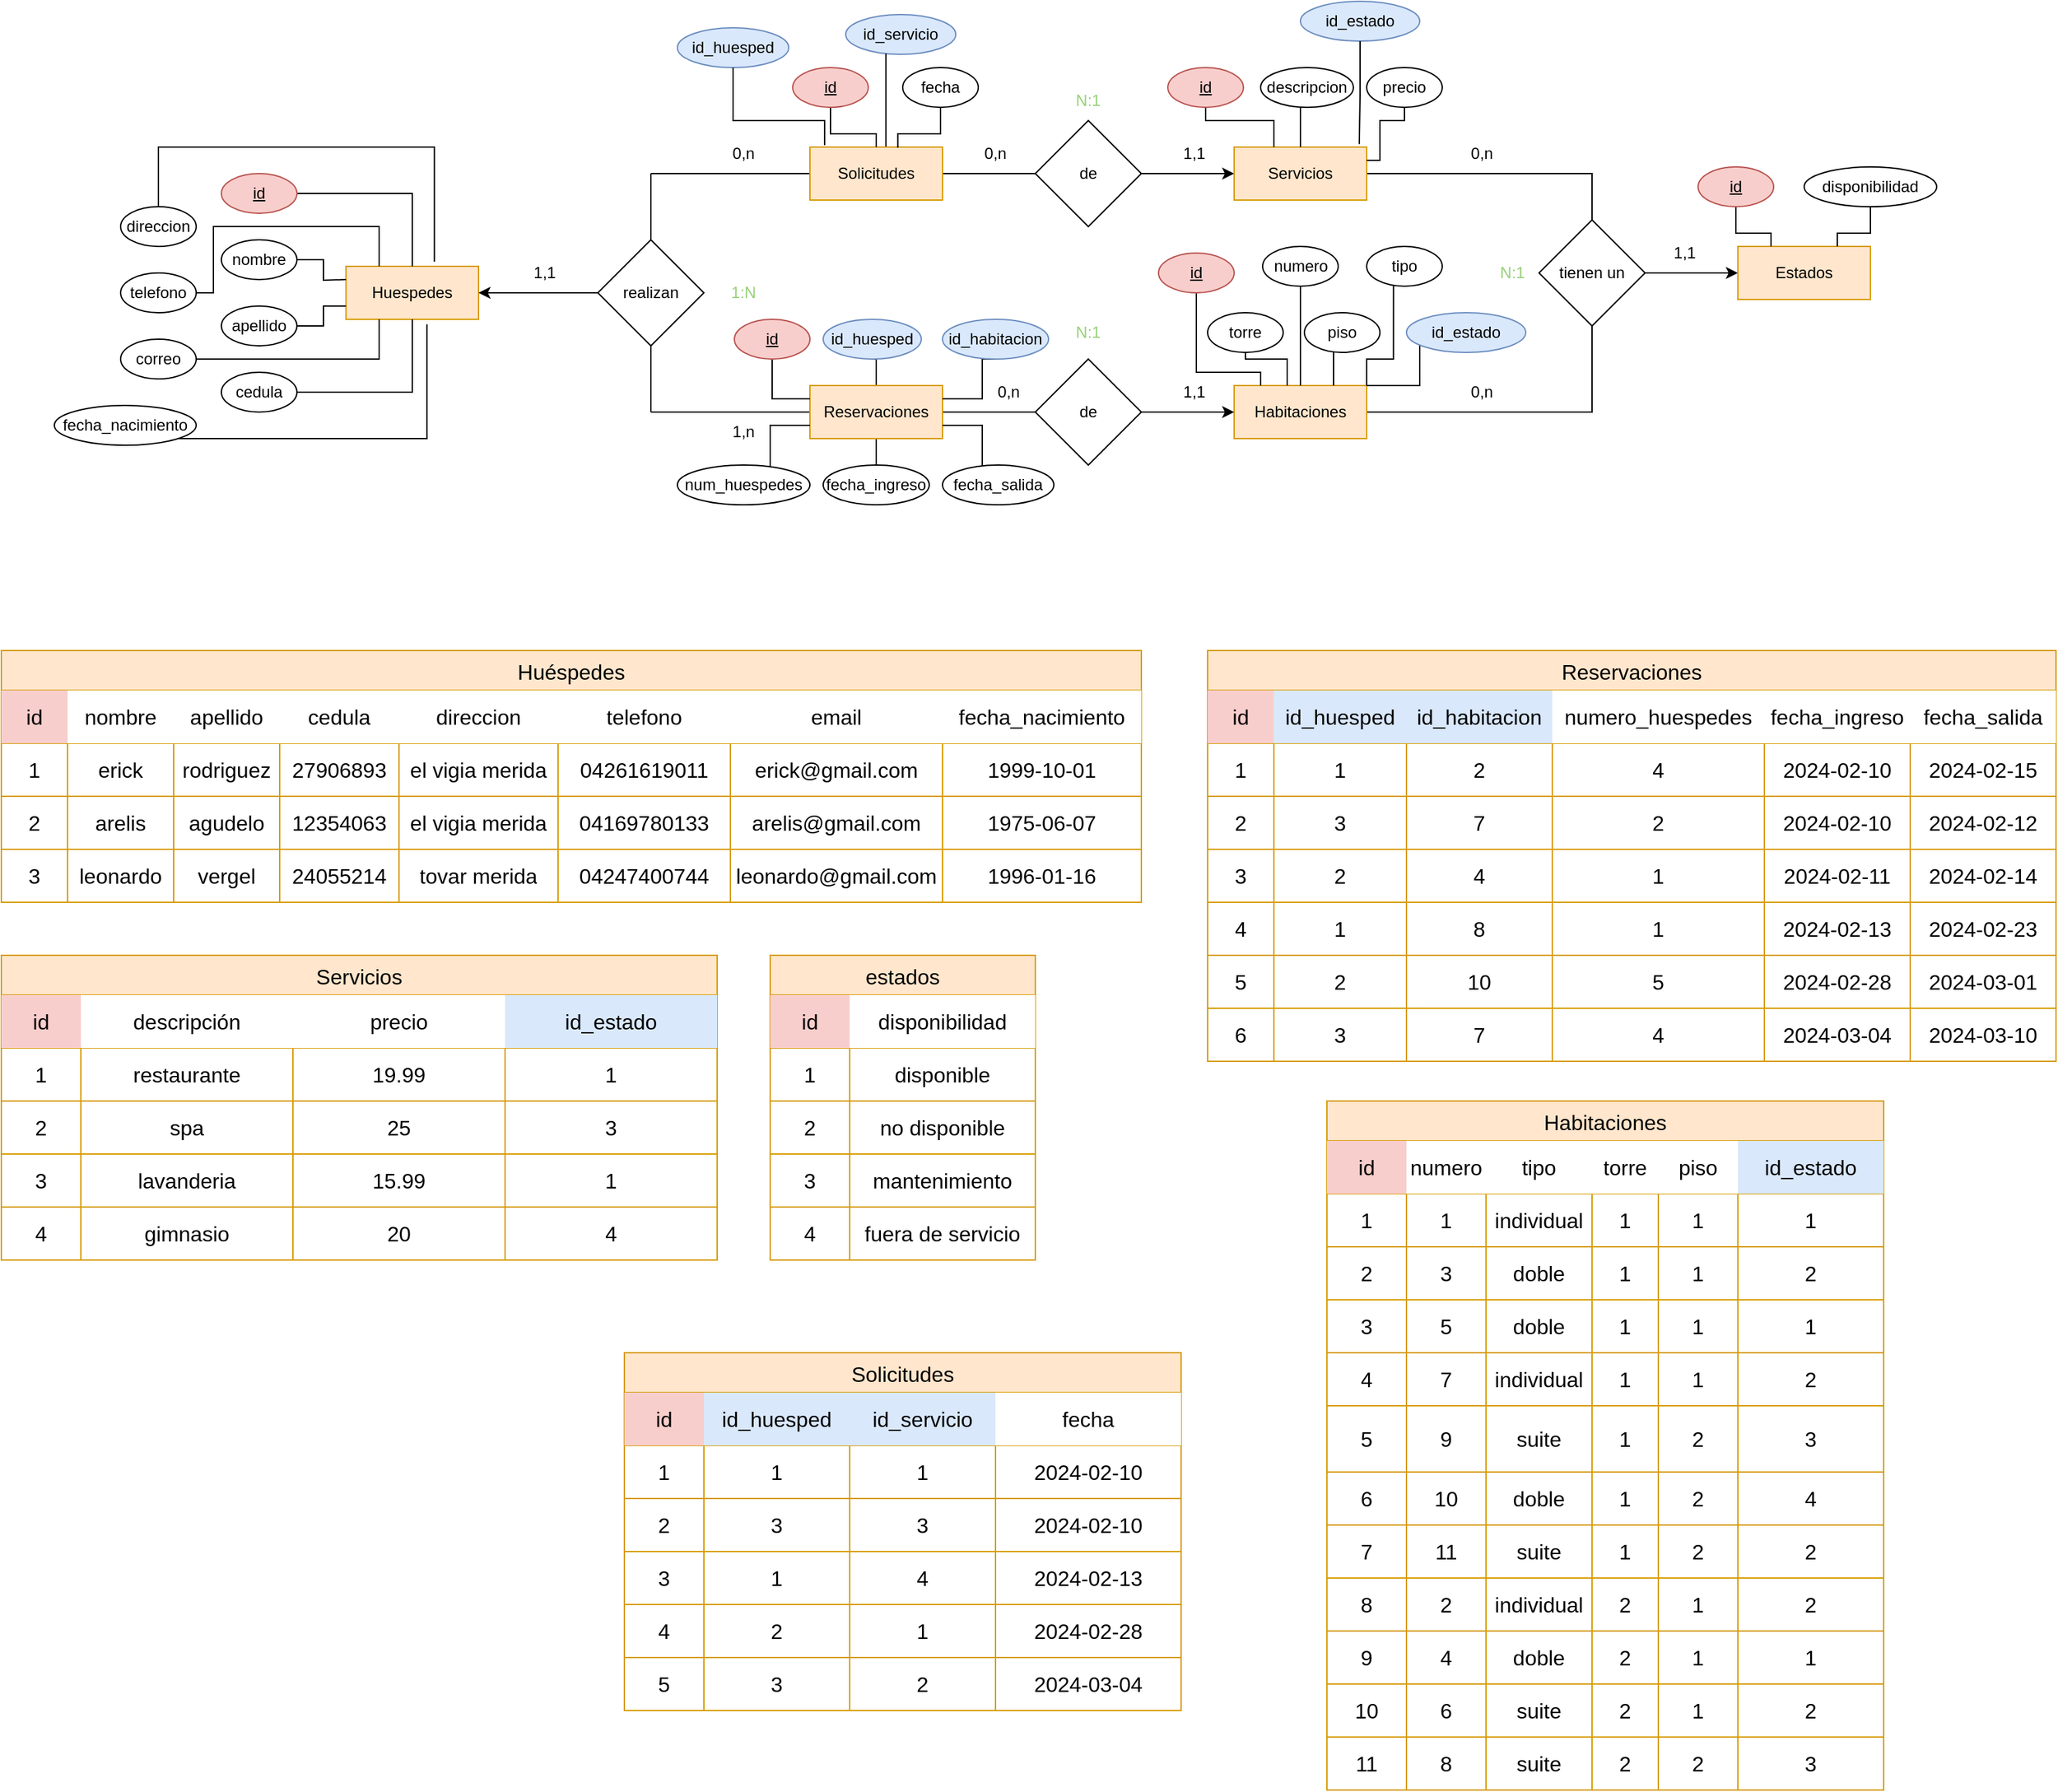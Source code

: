 <mxfile version="23.1.5" type="github">
  <diagram name="Página-1" id="9AUMjQT3tCxTY_urKVTj">
    <mxGraphModel dx="3134" dy="2015" grid="1" gridSize="10" guides="1" tooltips="1" connect="1" arrows="1" fold="1" page="1" pageScale="1" pageWidth="827" pageHeight="1169" math="0" shadow="0">
      <root>
        <mxCell id="0" />
        <mxCell id="1" parent="0" />
        <mxCell id="js0NvnDeoMedCHYEqulD-1" value="Huespedes" style="whiteSpace=wrap;html=1;align=center;strokeColor=#d79b00;fillColor=#ffe6cc;" parent="1" vertex="1">
          <mxGeometry x="-790" y="190" width="100" height="40" as="geometry" />
        </mxCell>
        <mxCell id="Z1B22ycLqwhobINRMn4l-14" style="edgeStyle=orthogonalEdgeStyle;rounded=0;orthogonalLoop=1;jettySize=auto;html=1;entryX=0;entryY=0.5;entryDx=0;entryDy=0;endArrow=none;endFill=0;" parent="1" source="js0NvnDeoMedCHYEqulD-2" target="Z1B22ycLqwhobINRMn4l-3" edge="1">
          <mxGeometry relative="1" as="geometry">
            <Array as="points">
              <mxPoint x="-230" y="300" />
            </Array>
          </mxGeometry>
        </mxCell>
        <mxCell id="Z1B22ycLqwhobINRMn4l-23" style="edgeStyle=orthogonalEdgeStyle;rounded=0;orthogonalLoop=1;jettySize=auto;html=1;endArrow=none;endFill=0;" parent="1" source="js0NvnDeoMedCHYEqulD-2" edge="1">
          <mxGeometry relative="1" as="geometry">
            <mxPoint x="-560" y="300" as="targetPoint" />
          </mxGeometry>
        </mxCell>
        <mxCell id="hJ3tjU1LVitjbKxqjJns-17" value="" style="edgeStyle=orthogonalEdgeStyle;rounded=0;orthogonalLoop=1;jettySize=auto;html=1;endArrow=none;endFill=0;" parent="1" source="js0NvnDeoMedCHYEqulD-2" target="hJ3tjU1LVitjbKxqjJns-8" edge="1">
          <mxGeometry relative="1" as="geometry" />
        </mxCell>
        <mxCell id="hJ3tjU1LVitjbKxqjJns-20" value="" style="edgeStyle=orthogonalEdgeStyle;rounded=0;orthogonalLoop=1;jettySize=auto;html=1;endArrow=none;endFill=0;" parent="1" source="js0NvnDeoMedCHYEqulD-2" target="hJ3tjU1LVitjbKxqjJns-13" edge="1">
          <mxGeometry relative="1" as="geometry" />
        </mxCell>
        <mxCell id="js0NvnDeoMedCHYEqulD-2" value="Reservaciones" style="whiteSpace=wrap;html=1;align=center;strokeColor=#d79b00;fillColor=#ffe6cc;" parent="1" vertex="1">
          <mxGeometry x="-440" y="280" width="100" height="40" as="geometry" />
        </mxCell>
        <mxCell id="xkx6wJFfmptPbRQyrubF-12" style="edgeStyle=orthogonalEdgeStyle;rounded=0;orthogonalLoop=1;jettySize=auto;html=1;entryX=0.5;entryY=1;entryDx=0;entryDy=0;endArrow=none;endFill=0;" edge="1" parent="1" source="js0NvnDeoMedCHYEqulD-3" target="xkx6wJFfmptPbRQyrubF-9">
          <mxGeometry relative="1" as="geometry" />
        </mxCell>
        <mxCell id="js0NvnDeoMedCHYEqulD-3" value="Habitaciones" style="whiteSpace=wrap;html=1;align=center;strokeColor=#d79b00;fillColor=#ffe6cc;" parent="1" vertex="1">
          <mxGeometry x="-120" y="280" width="100" height="40" as="geometry" />
        </mxCell>
        <mxCell id="Z1B22ycLqwhobINRMn4l-11" style="edgeStyle=orthogonalEdgeStyle;rounded=0;orthogonalLoop=1;jettySize=auto;html=1;entryX=0;entryY=0.5;entryDx=0;entryDy=0;endArrow=none;endFill=0;" parent="1" source="js0NvnDeoMedCHYEqulD-4" target="Z1B22ycLqwhobINRMn4l-4" edge="1">
          <mxGeometry relative="1" as="geometry" />
        </mxCell>
        <mxCell id="Z1B22ycLqwhobINRMn4l-20" style="edgeStyle=orthogonalEdgeStyle;rounded=0;orthogonalLoop=1;jettySize=auto;html=1;endArrow=none;endFill=0;" parent="1" source="js0NvnDeoMedCHYEqulD-4" edge="1">
          <mxGeometry relative="1" as="geometry">
            <mxPoint x="-560" y="120" as="targetPoint" />
            <Array as="points">
              <mxPoint x="-560" y="120" />
            </Array>
          </mxGeometry>
        </mxCell>
        <mxCell id="js0NvnDeoMedCHYEqulD-4" value="Solicitudes" style="whiteSpace=wrap;html=1;align=center;strokeColor=#d79b00;fillColor=#ffe6cc;" parent="1" vertex="1">
          <mxGeometry x="-440" y="100" width="100" height="40" as="geometry" />
        </mxCell>
        <mxCell id="Z1B22ycLqwhobINRMn4l-8" style="edgeStyle=orthogonalEdgeStyle;rounded=0;orthogonalLoop=1;jettySize=auto;html=1;entryX=1;entryY=0.5;entryDx=0;entryDy=0;endArrow=classic;endFill=1;" parent="1" source="Z1B22ycLqwhobINRMn4l-2" target="js0NvnDeoMedCHYEqulD-1" edge="1">
          <mxGeometry relative="1" as="geometry" />
        </mxCell>
        <mxCell id="Z1B22ycLqwhobINRMn4l-19" style="edgeStyle=orthogonalEdgeStyle;rounded=0;orthogonalLoop=1;jettySize=auto;html=1;endArrow=none;endFill=0;" parent="1" source="Z1B22ycLqwhobINRMn4l-2" edge="1">
          <mxGeometry relative="1" as="geometry">
            <mxPoint x="-560" y="120" as="targetPoint" />
          </mxGeometry>
        </mxCell>
        <mxCell id="Z1B22ycLqwhobINRMn4l-22" style="edgeStyle=orthogonalEdgeStyle;rounded=0;orthogonalLoop=1;jettySize=auto;html=1;endArrow=none;endFill=0;" parent="1" source="Z1B22ycLqwhobINRMn4l-2" edge="1">
          <mxGeometry relative="1" as="geometry">
            <mxPoint x="-560" y="300" as="targetPoint" />
          </mxGeometry>
        </mxCell>
        <mxCell id="Z1B22ycLqwhobINRMn4l-2" value="realizan" style="rhombus;whiteSpace=wrap;html=1;" parent="1" vertex="1">
          <mxGeometry x="-600" y="170" width="80" height="80" as="geometry" />
        </mxCell>
        <mxCell id="Z1B22ycLqwhobINRMn4l-12" style="edgeStyle=orthogonalEdgeStyle;rounded=0;orthogonalLoop=1;jettySize=auto;html=1;entryX=0;entryY=0.5;entryDx=0;entryDy=0;endArrow=classic;endFill=1;" parent="1" source="Z1B22ycLqwhobINRMn4l-4" target="Z1B22ycLqwhobINRMn4l-5" edge="1">
          <mxGeometry relative="1" as="geometry" />
        </mxCell>
        <mxCell id="Z1B22ycLqwhobINRMn4l-4" value="de" style="rhombus;whiteSpace=wrap;html=1;" parent="1" vertex="1">
          <mxGeometry x="-270" y="80" width="80" height="80" as="geometry" />
        </mxCell>
        <mxCell id="xkx6wJFfmptPbRQyrubF-11" style="edgeStyle=orthogonalEdgeStyle;rounded=0;orthogonalLoop=1;jettySize=auto;html=1;entryX=0.5;entryY=0;entryDx=0;entryDy=0;endArrow=none;endFill=0;" edge="1" parent="1" source="Z1B22ycLqwhobINRMn4l-5" target="xkx6wJFfmptPbRQyrubF-9">
          <mxGeometry relative="1" as="geometry" />
        </mxCell>
        <mxCell id="Z1B22ycLqwhobINRMn4l-5" value="Servicios" style="whiteSpace=wrap;html=1;align=center;strokeColor=#d79b00;fillColor=#ffe6cc;" parent="1" vertex="1">
          <mxGeometry x="-120" y="100" width="100" height="40" as="geometry" />
        </mxCell>
        <mxCell id="Z1B22ycLqwhobINRMn4l-21" value="" style="edgeStyle=orthogonalEdgeStyle;rounded=0;orthogonalLoop=1;jettySize=auto;html=1;endArrow=none;endFill=0;startArrow=classic;startFill=1;" parent="1" source="js0NvnDeoMedCHYEqulD-3" target="Z1B22ycLqwhobINRMn4l-3" edge="1">
          <mxGeometry relative="1" as="geometry">
            <mxPoint x="-70" y="240" as="sourcePoint" />
            <mxPoint x="-200" y="440" as="targetPoint" />
          </mxGeometry>
        </mxCell>
        <mxCell id="Z1B22ycLqwhobINRMn4l-3" value="de" style="rhombus;whiteSpace=wrap;html=1;" parent="1" vertex="1">
          <mxGeometry x="-270" y="260" width="80" height="80" as="geometry" />
        </mxCell>
        <mxCell id="Z1B22ycLqwhobINRMn4l-59" value="1:N" style="text;html=1;align=center;verticalAlign=middle;whiteSpace=wrap;rounded=0;fontColor=#97D077;" parent="1" vertex="1">
          <mxGeometry x="-520" y="195" width="60" height="30" as="geometry" />
        </mxCell>
        <mxCell id="Z1B22ycLqwhobINRMn4l-60" value="N:1" style="text;html=1;align=center;verticalAlign=middle;whiteSpace=wrap;rounded=0;fontColor=#97D077;" parent="1" vertex="1">
          <mxGeometry x="-260" y="50" width="60" height="30" as="geometry" />
        </mxCell>
        <mxCell id="Z1B22ycLqwhobINRMn4l-61" value="N:1" style="text;html=1;align=center;verticalAlign=middle;whiteSpace=wrap;rounded=0;fontColor=#97D077;" parent="1" vertex="1">
          <mxGeometry x="-260" y="225" width="60" height="30" as="geometry" />
        </mxCell>
        <mxCell id="Z1B22ycLqwhobINRMn4l-63" value="1,1" style="text;html=1;align=center;verticalAlign=middle;whiteSpace=wrap;rounded=0;" parent="1" vertex="1">
          <mxGeometry x="-670" y="180" width="60" height="30" as="geometry" />
        </mxCell>
        <mxCell id="Z1B22ycLqwhobINRMn4l-64" value="0,n" style="text;html=1;align=center;verticalAlign=middle;whiteSpace=wrap;rounded=0;" parent="1" vertex="1">
          <mxGeometry x="-520" y="90" width="60" height="30" as="geometry" />
        </mxCell>
        <mxCell id="Z1B22ycLqwhobINRMn4l-65" value="1,n" style="text;html=1;align=center;verticalAlign=middle;whiteSpace=wrap;rounded=0;" parent="1" vertex="1">
          <mxGeometry x="-520" y="300" width="60" height="30" as="geometry" />
        </mxCell>
        <mxCell id="Z1B22ycLqwhobINRMn4l-66" value="0,n" style="text;html=1;align=center;verticalAlign=middle;whiteSpace=wrap;rounded=0;" parent="1" vertex="1">
          <mxGeometry x="-320" y="270" width="60" height="30" as="geometry" />
        </mxCell>
        <mxCell id="Z1B22ycLqwhobINRMn4l-67" value="1,1" style="text;html=1;align=center;verticalAlign=middle;whiteSpace=wrap;rounded=0;" parent="1" vertex="1">
          <mxGeometry x="-180" y="270" width="60" height="30" as="geometry" />
        </mxCell>
        <mxCell id="Z1B22ycLqwhobINRMn4l-68" value="1,1" style="text;html=1;align=center;verticalAlign=middle;whiteSpace=wrap;rounded=0;" parent="1" vertex="1">
          <mxGeometry x="-180" y="90" width="60" height="30" as="geometry" />
        </mxCell>
        <mxCell id="Z1B22ycLqwhobINRMn4l-70" value="0,n" style="text;html=1;align=center;verticalAlign=middle;whiteSpace=wrap;rounded=0;" parent="1" vertex="1">
          <mxGeometry x="-330" y="90" width="60" height="30" as="geometry" />
        </mxCell>
        <mxCell id="Z1B22ycLqwhobINRMn4l-88" style="edgeStyle=orthogonalEdgeStyle;rounded=0;orthogonalLoop=1;jettySize=auto;html=1;entryX=0.5;entryY=0;entryDx=0;entryDy=0;endArrow=none;endFill=0;" parent="1" source="Z1B22ycLqwhobINRMn4l-73" target="js0NvnDeoMedCHYEqulD-1" edge="1">
          <mxGeometry relative="1" as="geometry" />
        </mxCell>
        <mxCell id="Z1B22ycLqwhobINRMn4l-73" value="id" style="ellipse;whiteSpace=wrap;html=1;fontStyle=4;fillColor=#f8cecc;strokeColor=#b85450;" parent="1" vertex="1">
          <mxGeometry x="-884" y="120" width="57" height="30" as="geometry" />
        </mxCell>
        <mxCell id="Z1B22ycLqwhobINRMn4l-86" style="edgeStyle=orthogonalEdgeStyle;rounded=0;orthogonalLoop=1;jettySize=auto;html=1;endArrow=none;endFill=0;" parent="1" source="Z1B22ycLqwhobINRMn4l-74" edge="1">
          <mxGeometry relative="1" as="geometry">
            <mxPoint x="-790" y="200" as="targetPoint" />
          </mxGeometry>
        </mxCell>
        <mxCell id="Z1B22ycLqwhobINRMn4l-74" value="nombre" style="ellipse;whiteSpace=wrap;html=1;" parent="1" vertex="1">
          <mxGeometry x="-884" y="170" width="57" height="30" as="geometry" />
        </mxCell>
        <mxCell id="Z1B22ycLqwhobINRMn4l-85" style="edgeStyle=orthogonalEdgeStyle;rounded=0;orthogonalLoop=1;jettySize=auto;html=1;exitX=1;exitY=0.5;exitDx=0;exitDy=0;endArrow=none;endFill=0;" parent="1" source="Z1B22ycLqwhobINRMn4l-75" edge="1">
          <mxGeometry relative="1" as="geometry">
            <Array as="points">
              <mxPoint x="-807" y="235" />
              <mxPoint x="-807" y="220" />
              <mxPoint x="-790" y="220" />
            </Array>
            <mxPoint x="-790" y="220" as="targetPoint" />
          </mxGeometry>
        </mxCell>
        <mxCell id="Z1B22ycLqwhobINRMn4l-75" value="apellido" style="ellipse;whiteSpace=wrap;html=1;" parent="1" vertex="1">
          <mxGeometry x="-884" y="220" width="57" height="30" as="geometry" />
        </mxCell>
        <mxCell id="Z1B22ycLqwhobINRMn4l-83" style="edgeStyle=orthogonalEdgeStyle;rounded=0;orthogonalLoop=1;jettySize=auto;html=1;entryX=0.5;entryY=1;entryDx=0;entryDy=0;endArrow=none;endFill=0;" parent="1" source="Z1B22ycLqwhobINRMn4l-76" target="js0NvnDeoMedCHYEqulD-1" edge="1">
          <mxGeometry relative="1" as="geometry" />
        </mxCell>
        <mxCell id="Z1B22ycLqwhobINRMn4l-76" value="cedula" style="ellipse;whiteSpace=wrap;html=1;" parent="1" vertex="1">
          <mxGeometry x="-884" y="270" width="57" height="30" as="geometry" />
        </mxCell>
        <mxCell id="Z1B22ycLqwhobINRMn4l-77" value="direccion" style="ellipse;whiteSpace=wrap;html=1;" parent="1" vertex="1">
          <mxGeometry x="-960" y="145" width="57" height="30" as="geometry" />
        </mxCell>
        <mxCell id="Z1B22ycLqwhobINRMn4l-90" style="edgeStyle=orthogonalEdgeStyle;rounded=0;orthogonalLoop=1;jettySize=auto;html=1;entryX=0.25;entryY=0;entryDx=0;entryDy=0;endArrow=none;endFill=0;" parent="1" source="Z1B22ycLqwhobINRMn4l-78" target="js0NvnDeoMedCHYEqulD-1" edge="1">
          <mxGeometry relative="1" as="geometry">
            <Array as="points">
              <mxPoint x="-890" y="210" />
              <mxPoint x="-890" y="160" />
              <mxPoint x="-765" y="160" />
            </Array>
          </mxGeometry>
        </mxCell>
        <mxCell id="Z1B22ycLqwhobINRMn4l-78" value="telefono" style="ellipse;whiteSpace=wrap;html=1;" parent="1" vertex="1">
          <mxGeometry x="-960" y="195" width="57" height="30" as="geometry" />
        </mxCell>
        <mxCell id="Z1B22ycLqwhobINRMn4l-91" style="edgeStyle=orthogonalEdgeStyle;rounded=0;orthogonalLoop=1;jettySize=auto;html=1;entryX=0.25;entryY=1;entryDx=0;entryDy=0;endArrow=none;endFill=0;" parent="1" source="Z1B22ycLqwhobINRMn4l-79" target="js0NvnDeoMedCHYEqulD-1" edge="1">
          <mxGeometry relative="1" as="geometry" />
        </mxCell>
        <mxCell id="Z1B22ycLqwhobINRMn4l-79" value="correo" style="ellipse;whiteSpace=wrap;html=1;" parent="1" vertex="1">
          <mxGeometry x="-960" y="245" width="57" height="30" as="geometry" />
        </mxCell>
        <mxCell id="Z1B22ycLqwhobINRMn4l-80" value="fecha_nacimiento" style="ellipse;whiteSpace=wrap;html=1;" parent="1" vertex="1">
          <mxGeometry x="-1010" y="295" width="107" height="30" as="geometry" />
        </mxCell>
        <mxCell id="Z1B22ycLqwhobINRMn4l-82" style="edgeStyle=orthogonalEdgeStyle;rounded=0;orthogonalLoop=1;jettySize=auto;html=1;entryX=0.611;entryY=1.095;entryDx=0;entryDy=0;entryPerimeter=0;endArrow=none;endFill=0;" parent="1" source="Z1B22ycLqwhobINRMn4l-80" target="js0NvnDeoMedCHYEqulD-1" edge="1">
          <mxGeometry relative="1" as="geometry">
            <Array as="points">
              <mxPoint x="-729" y="320" />
            </Array>
          </mxGeometry>
        </mxCell>
        <mxCell id="Z1B22ycLqwhobINRMn4l-89" style="edgeStyle=orthogonalEdgeStyle;rounded=0;orthogonalLoop=1;jettySize=auto;html=1;entryX=0.667;entryY=-0.086;entryDx=0;entryDy=0;entryPerimeter=0;endArrow=none;endFill=0;" parent="1" source="Z1B22ycLqwhobINRMn4l-77" target="js0NvnDeoMedCHYEqulD-1" edge="1">
          <mxGeometry relative="1" as="geometry">
            <Array as="points">
              <mxPoint x="-931" y="100" />
              <mxPoint x="-723" y="100" />
            </Array>
          </mxGeometry>
        </mxCell>
        <mxCell id="Z1B22ycLqwhobINRMn4l-98" style="edgeStyle=orthogonalEdgeStyle;rounded=0;orthogonalLoop=1;jettySize=auto;html=1;endArrow=none;endFill=0;" parent="1" source="Z1B22ycLqwhobINRMn4l-92" target="js0NvnDeoMedCHYEqulD-4" edge="1">
          <mxGeometry relative="1" as="geometry" />
        </mxCell>
        <mxCell id="Z1B22ycLqwhobINRMn4l-92" value="id" style="ellipse;whiteSpace=wrap;html=1;fillColor=#f8cecc;strokeColor=#b85450;fontStyle=4" parent="1" vertex="1">
          <mxGeometry x="-453" y="40" width="57" height="30" as="geometry" />
        </mxCell>
        <mxCell id="Z1B22ycLqwhobINRMn4l-93" value="fecha" style="ellipse;whiteSpace=wrap;html=1;" parent="1" vertex="1">
          <mxGeometry x="-370" y="40" width="57" height="30" as="geometry" />
        </mxCell>
        <mxCell id="Z1B22ycLqwhobINRMn4l-94" value="id_servicio" style="ellipse;whiteSpace=wrap;html=1;fillColor=#dae8fc;strokeColor=#6c8ebf;" parent="1" vertex="1">
          <mxGeometry x="-413" width="83" height="30" as="geometry" />
        </mxCell>
        <mxCell id="Z1B22ycLqwhobINRMn4l-95" value="id_huesped" style="ellipse;whiteSpace=wrap;html=1;fillColor=#dae8fc;strokeColor=#6c8ebf;" parent="1" vertex="1">
          <mxGeometry x="-540" y="10" width="84" height="30" as="geometry" />
        </mxCell>
        <mxCell id="Z1B22ycLqwhobINRMn4l-97" style="edgeStyle=orthogonalEdgeStyle;rounded=0;orthogonalLoop=1;jettySize=auto;html=1;entryX=0.663;entryY=0.014;entryDx=0;entryDy=0;entryPerimeter=0;endArrow=none;endFill=0;" parent="1" source="Z1B22ycLqwhobINRMn4l-93" target="js0NvnDeoMedCHYEqulD-4" edge="1">
          <mxGeometry relative="1" as="geometry" />
        </mxCell>
        <mxCell id="Z1B22ycLqwhobINRMn4l-99" style="edgeStyle=orthogonalEdgeStyle;rounded=0;orthogonalLoop=1;jettySize=auto;html=1;entryX=0.573;entryY=-0.01;entryDx=0;entryDy=0;entryPerimeter=0;endArrow=none;endFill=0;" parent="1" source="Z1B22ycLqwhobINRMn4l-94" target="js0NvnDeoMedCHYEqulD-4" edge="1">
          <mxGeometry relative="1" as="geometry">
            <Array as="points">
              <mxPoint x="-383" y="65" />
            </Array>
          </mxGeometry>
        </mxCell>
        <mxCell id="Z1B22ycLqwhobINRMn4l-100" style="edgeStyle=orthogonalEdgeStyle;rounded=0;orthogonalLoop=1;jettySize=auto;html=1;entryX=0.111;entryY=-0.033;entryDx=0;entryDy=0;entryPerimeter=0;endArrow=none;endFill=0;" parent="1" source="Z1B22ycLqwhobINRMn4l-95" target="js0NvnDeoMedCHYEqulD-4" edge="1">
          <mxGeometry relative="1" as="geometry">
            <Array as="points">
              <mxPoint x="-498" y="80" />
              <mxPoint x="-429" y="80" />
            </Array>
          </mxGeometry>
        </mxCell>
        <mxCell id="hJ3tjU1LVitjbKxqjJns-4" style="edgeStyle=orthogonalEdgeStyle;rounded=0;orthogonalLoop=1;jettySize=auto;html=1;entryX=0.3;entryY=0;entryDx=0;entryDy=0;entryPerimeter=0;endArrow=none;endFill=0;" parent="1" target="Z1B22ycLqwhobINRMn4l-5" edge="1">
          <mxGeometry relative="1" as="geometry">
            <mxPoint x="-141.5" y="60" as="sourcePoint" />
            <mxPoint x="-70.0" y="90" as="targetPoint" />
            <Array as="points">
              <mxPoint x="-142" y="80" />
              <mxPoint x="-90" y="80" />
            </Array>
          </mxGeometry>
        </mxCell>
        <mxCell id="hJ3tjU1LVitjbKxqjJns-1" value="id" style="ellipse;whiteSpace=wrap;html=1;fillColor=#f8cecc;strokeColor=#b85450;fontStyle=4" parent="1" vertex="1">
          <mxGeometry x="-170" y="40" width="57" height="30" as="geometry" />
        </mxCell>
        <mxCell id="hJ3tjU1LVitjbKxqjJns-5" style="edgeStyle=orthogonalEdgeStyle;rounded=0;orthogonalLoop=1;jettySize=auto;html=1;entryX=0.5;entryY=0;entryDx=0;entryDy=0;endArrow=none;endFill=0;" parent="1" source="hJ3tjU1LVitjbKxqjJns-2" target="Z1B22ycLqwhobINRMn4l-5" edge="1">
          <mxGeometry relative="1" as="geometry">
            <Array as="points">
              <mxPoint x="-70" y="80" />
              <mxPoint x="-70" y="80" />
            </Array>
          </mxGeometry>
        </mxCell>
        <mxCell id="hJ3tjU1LVitjbKxqjJns-2" value="descripcion" style="ellipse;whiteSpace=wrap;html=1;" parent="1" vertex="1">
          <mxGeometry x="-100" y="40" width="70" height="30" as="geometry" />
        </mxCell>
        <mxCell id="hJ3tjU1LVitjbKxqjJns-3" value="precio" style="ellipse;whiteSpace=wrap;html=1;" parent="1" vertex="1">
          <mxGeometry x="-20" y="40" width="57" height="30" as="geometry" />
        </mxCell>
        <mxCell id="hJ3tjU1LVitjbKxqjJns-6" style="edgeStyle=orthogonalEdgeStyle;rounded=0;orthogonalLoop=1;jettySize=auto;html=1;endArrow=none;endFill=0;" parent="1" source="hJ3tjU1LVitjbKxqjJns-3" edge="1">
          <mxGeometry relative="1" as="geometry">
            <mxPoint x="-20" y="110" as="targetPoint" />
            <Array as="points">
              <mxPoint x="9" y="80" />
              <mxPoint x="-10" y="80" />
              <mxPoint x="-10" y="110" />
              <mxPoint x="-20" y="110" />
            </Array>
          </mxGeometry>
        </mxCell>
        <mxCell id="hJ3tjU1LVitjbKxqjJns-14" style="edgeStyle=orthogonalEdgeStyle;rounded=0;orthogonalLoop=1;jettySize=auto;html=1;entryX=0;entryY=0.25;entryDx=0;entryDy=0;endArrow=none;endFill=0;" parent="1" source="hJ3tjU1LVitjbKxqjJns-7" target="js0NvnDeoMedCHYEqulD-2" edge="1">
          <mxGeometry relative="1" as="geometry" />
        </mxCell>
        <mxCell id="hJ3tjU1LVitjbKxqjJns-7" value="id" style="ellipse;whiteSpace=wrap;html=1;fillColor=#f8cecc;strokeColor=#b85450;fontStyle=4" parent="1" vertex="1">
          <mxGeometry x="-497" y="230" width="57" height="30" as="geometry" />
        </mxCell>
        <mxCell id="hJ3tjU1LVitjbKxqjJns-8" value="id_huesped" style="ellipse;whiteSpace=wrap;html=1;fillColor=#dae8fc;strokeColor=#6c8ebf;" parent="1" vertex="1">
          <mxGeometry x="-430" y="230" width="74" height="30" as="geometry" />
        </mxCell>
        <mxCell id="hJ3tjU1LVitjbKxqjJns-18" style="edgeStyle=orthogonalEdgeStyle;rounded=0;orthogonalLoop=1;jettySize=auto;html=1;exitX=0.5;exitY=1;exitDx=0;exitDy=0;entryX=1;entryY=0.25;entryDx=0;entryDy=0;endArrow=none;endFill=0;" parent="1" source="hJ3tjU1LVitjbKxqjJns-10" target="js0NvnDeoMedCHYEqulD-2" edge="1">
          <mxGeometry relative="1" as="geometry">
            <Array as="points">
              <mxPoint x="-310" y="260" />
              <mxPoint x="-310" y="290" />
            </Array>
          </mxGeometry>
        </mxCell>
        <mxCell id="hJ3tjU1LVitjbKxqjJns-10" value="id_habitacion" style="ellipse;whiteSpace=wrap;html=1;fillColor=#dae8fc;strokeColor=#6c8ebf;" parent="1" vertex="1">
          <mxGeometry x="-340" y="230" width="80" height="30" as="geometry" />
        </mxCell>
        <mxCell id="hJ3tjU1LVitjbKxqjJns-22" style="edgeStyle=orthogonalEdgeStyle;rounded=0;orthogonalLoop=1;jettySize=auto;html=1;entryX=1;entryY=0.75;entryDx=0;entryDy=0;endArrow=none;endFill=0;" parent="1" source="hJ3tjU1LVitjbKxqjJns-11" target="js0NvnDeoMedCHYEqulD-2" edge="1">
          <mxGeometry relative="1" as="geometry">
            <Array as="points">
              <mxPoint x="-310" y="310" />
            </Array>
          </mxGeometry>
        </mxCell>
        <mxCell id="hJ3tjU1LVitjbKxqjJns-11" value="fecha_salida" style="ellipse;whiteSpace=wrap;html=1;" parent="1" vertex="1">
          <mxGeometry x="-340" y="340" width="84" height="30" as="geometry" />
        </mxCell>
        <mxCell id="hJ3tjU1LVitjbKxqjJns-21" style="edgeStyle=orthogonalEdgeStyle;rounded=0;orthogonalLoop=1;jettySize=auto;html=1;entryX=0;entryY=0.75;entryDx=0;entryDy=0;endArrow=none;endFill=0;" parent="1" source="hJ3tjU1LVitjbKxqjJns-12" target="js0NvnDeoMedCHYEqulD-2" edge="1">
          <mxGeometry relative="1" as="geometry">
            <Array as="points">
              <mxPoint x="-470" y="310" />
            </Array>
          </mxGeometry>
        </mxCell>
        <mxCell id="hJ3tjU1LVitjbKxqjJns-12" value="num_huespedes" style="ellipse;whiteSpace=wrap;html=1;" parent="1" vertex="1">
          <mxGeometry x="-540" y="340" width="100" height="30" as="geometry" />
        </mxCell>
        <mxCell id="hJ3tjU1LVitjbKxqjJns-13" value="fecha_ingreso" style="ellipse;whiteSpace=wrap;html=1;" parent="1" vertex="1">
          <mxGeometry x="-430" y="340" width="80" height="30" as="geometry" />
        </mxCell>
        <mxCell id="hJ3tjU1LVitjbKxqjJns-30" style="edgeStyle=orthogonalEdgeStyle;rounded=0;orthogonalLoop=1;jettySize=auto;html=1;endArrow=none;endFill=0;" parent="1" source="hJ3tjU1LVitjbKxqjJns-23" edge="1">
          <mxGeometry relative="1" as="geometry">
            <mxPoint x="-80" y="280" as="targetPoint" />
            <Array as="points">
              <mxPoint x="-111" y="260" />
              <mxPoint x="-80" y="260" />
              <mxPoint x="-80" y="280" />
            </Array>
          </mxGeometry>
        </mxCell>
        <mxCell id="hJ3tjU1LVitjbKxqjJns-23" value="torre" style="ellipse;whiteSpace=wrap;html=1;" parent="1" vertex="1">
          <mxGeometry x="-140" y="225" width="57" height="30" as="geometry" />
        </mxCell>
        <mxCell id="hJ3tjU1LVitjbKxqjJns-31" style="edgeStyle=orthogonalEdgeStyle;rounded=0;orthogonalLoop=1;jettySize=auto;html=1;entryX=0.75;entryY=0;entryDx=0;entryDy=0;endArrow=none;endFill=0;" parent="1" source="hJ3tjU1LVitjbKxqjJns-24" target="js0NvnDeoMedCHYEqulD-3" edge="1">
          <mxGeometry relative="1" as="geometry">
            <Array as="points">
              <mxPoint x="-45" y="260" />
              <mxPoint x="-45" y="260" />
            </Array>
          </mxGeometry>
        </mxCell>
        <mxCell id="hJ3tjU1LVitjbKxqjJns-24" value="piso" style="ellipse;whiteSpace=wrap;html=1;" parent="1" vertex="1">
          <mxGeometry x="-67" y="225" width="57" height="30" as="geometry" />
        </mxCell>
        <mxCell id="hJ3tjU1LVitjbKxqjJns-32" style="edgeStyle=orthogonalEdgeStyle;rounded=0;orthogonalLoop=1;jettySize=auto;html=1;endArrow=none;endFill=0;" parent="1" source="hJ3tjU1LVitjbKxqjJns-25" edge="1">
          <mxGeometry relative="1" as="geometry">
            <Array as="points">
              <mxPoint x="20" y="280" />
              <mxPoint x="-20" y="280" />
            </Array>
            <mxPoint x="-20" y="280" as="targetPoint" />
          </mxGeometry>
        </mxCell>
        <mxCell id="hJ3tjU1LVitjbKxqjJns-25" value="id_estado" style="ellipse;whiteSpace=wrap;html=1;fillColor=#dae8fc;strokeColor=#6c8ebf;" parent="1" vertex="1">
          <mxGeometry x="10" y="225" width="90" height="30" as="geometry" />
        </mxCell>
        <mxCell id="hJ3tjU1LVitjbKxqjJns-29" style="edgeStyle=orthogonalEdgeStyle;rounded=0;orthogonalLoop=1;jettySize=auto;html=1;endArrow=none;endFill=0;" parent="1" source="hJ3tjU1LVitjbKxqjJns-26" target="js0NvnDeoMedCHYEqulD-3" edge="1">
          <mxGeometry relative="1" as="geometry">
            <Array as="points">
              <mxPoint x="-148" y="270" />
              <mxPoint x="-100" y="270" />
            </Array>
          </mxGeometry>
        </mxCell>
        <mxCell id="hJ3tjU1LVitjbKxqjJns-26" value="id" style="ellipse;whiteSpace=wrap;html=1;fillColor=#f8cecc;strokeColor=#b85450;fontStyle=4" parent="1" vertex="1">
          <mxGeometry x="-177" y="180" width="57" height="30" as="geometry" />
        </mxCell>
        <mxCell id="hJ3tjU1LVitjbKxqjJns-34" style="edgeStyle=orthogonalEdgeStyle;rounded=0;orthogonalLoop=1;jettySize=auto;html=1;endArrow=none;endFill=0;" parent="1" source="hJ3tjU1LVitjbKxqjJns-27" edge="1">
          <mxGeometry relative="1" as="geometry">
            <mxPoint x="-70.0" y="280.0" as="targetPoint" />
            <Array as="points">
              <mxPoint x="-70" y="230" />
              <mxPoint x="-70" y="230" />
            </Array>
          </mxGeometry>
        </mxCell>
        <mxCell id="hJ3tjU1LVitjbKxqjJns-27" value="numero" style="ellipse;whiteSpace=wrap;html=1;" parent="1" vertex="1">
          <mxGeometry x="-98.5" y="175" width="57" height="30" as="geometry" />
        </mxCell>
        <mxCell id="hJ3tjU1LVitjbKxqjJns-33" style="edgeStyle=orthogonalEdgeStyle;rounded=0;orthogonalLoop=1;jettySize=auto;html=1;entryX=1;entryY=0;entryDx=0;entryDy=0;exitX=0.355;exitY=0.942;exitDx=0;exitDy=0;exitPerimeter=0;endArrow=none;endFill=0;" parent="1" source="hJ3tjU1LVitjbKxqjJns-28" target="js0NvnDeoMedCHYEqulD-3" edge="1">
          <mxGeometry relative="1" as="geometry">
            <mxPoint y="210" as="sourcePoint" />
            <Array as="points">
              <mxPoint y="260" />
              <mxPoint x="-20" y="260" />
            </Array>
          </mxGeometry>
        </mxCell>
        <mxCell id="hJ3tjU1LVitjbKxqjJns-28" value="tipo" style="ellipse;whiteSpace=wrap;html=1;" parent="1" vertex="1">
          <mxGeometry x="-20" y="175" width="57" height="30" as="geometry" />
        </mxCell>
        <mxCell id="xkx6wJFfmptPbRQyrubF-1" value="" style="group" vertex="1" connectable="0" parent="1">
          <mxGeometry x="-1050" y="480" width="1550" height="860" as="geometry" />
        </mxCell>
        <mxCell id="js0NvnDeoMedCHYEqulD-5" value="Huéspedes" style="shape=table;startSize=30;container=1;collapsible=0;childLayout=tableLayout;strokeColor=#d79b00;fontSize=16;fillColor=#ffe6cc;" parent="xkx6wJFfmptPbRQyrubF-1" vertex="1">
          <mxGeometry width="860.0" height="190" as="geometry" />
        </mxCell>
        <mxCell id="js0NvnDeoMedCHYEqulD-6" value="" style="shape=tableRow;horizontal=0;startSize=0;swimlaneHead=0;swimlaneBody=0;strokeColor=inherit;top=0;left=0;bottom=0;right=0;collapsible=0;dropTarget=0;fillColor=none;points=[[0,0.5],[1,0.5]];portConstraint=eastwest;fontSize=16;" parent="js0NvnDeoMedCHYEqulD-5" vertex="1">
          <mxGeometry y="30" width="860.0" height="40" as="geometry" />
        </mxCell>
        <mxCell id="js0NvnDeoMedCHYEqulD-34" value="id" style="shape=partialRectangle;html=1;whiteSpace=wrap;connectable=0;strokeColor=#b85450;overflow=hidden;fillColor=#f8cecc;top=0;left=0;bottom=0;right=0;pointerEvents=1;fontSize=16;" parent="js0NvnDeoMedCHYEqulD-6" vertex="1">
          <mxGeometry width="50" height="40" as="geometry">
            <mxRectangle width="50" height="40" as="alternateBounds" />
          </mxGeometry>
        </mxCell>
        <mxCell id="js0NvnDeoMedCHYEqulD-7" value="nombre" style="shape=partialRectangle;html=1;whiteSpace=wrap;connectable=0;overflow=hidden;top=0;left=0;bottom=0;right=0;pointerEvents=1;fontSize=16;" parent="js0NvnDeoMedCHYEqulD-6" vertex="1">
          <mxGeometry x="50" width="80" height="40" as="geometry">
            <mxRectangle width="80" height="40" as="alternateBounds" />
          </mxGeometry>
        </mxCell>
        <mxCell id="js0NvnDeoMedCHYEqulD-28" value="apellido" style="shape=partialRectangle;html=1;whiteSpace=wrap;connectable=0;overflow=hidden;top=0;left=0;bottom=0;right=0;pointerEvents=1;fontSize=16;" parent="js0NvnDeoMedCHYEqulD-6" vertex="1">
          <mxGeometry x="130" width="80" height="40" as="geometry">
            <mxRectangle width="80" height="40" as="alternateBounds" />
          </mxGeometry>
        </mxCell>
        <mxCell id="js0NvnDeoMedCHYEqulD-31" value="cedula" style="shape=partialRectangle;html=1;whiteSpace=wrap;connectable=0;overflow=hidden;top=0;left=0;bottom=0;right=0;pointerEvents=1;fontSize=16;" parent="js0NvnDeoMedCHYEqulD-6" vertex="1">
          <mxGeometry x="210" width="90" height="40" as="geometry">
            <mxRectangle width="90" height="40" as="alternateBounds" />
          </mxGeometry>
        </mxCell>
        <mxCell id="js0NvnDeoMedCHYEqulD-8" value="direccion" style="shape=partialRectangle;html=1;whiteSpace=wrap;connectable=0;overflow=hidden;top=0;left=0;bottom=0;right=0;pointerEvents=1;fontSize=16;" parent="js0NvnDeoMedCHYEqulD-6" vertex="1">
          <mxGeometry x="300" width="120" height="40" as="geometry">
            <mxRectangle width="120" height="40" as="alternateBounds" />
          </mxGeometry>
        </mxCell>
        <mxCell id="js0NvnDeoMedCHYEqulD-9" value="telefono" style="shape=partialRectangle;html=1;whiteSpace=wrap;connectable=0;overflow=hidden;top=0;left=0;bottom=0;right=0;pointerEvents=1;fontSize=16;" parent="js0NvnDeoMedCHYEqulD-6" vertex="1">
          <mxGeometry x="420" width="130" height="40" as="geometry">
            <mxRectangle width="130" height="40" as="alternateBounds" />
          </mxGeometry>
        </mxCell>
        <mxCell id="js0NvnDeoMedCHYEqulD-25" value="email" style="shape=partialRectangle;html=1;whiteSpace=wrap;connectable=0;overflow=hidden;top=0;left=0;bottom=0;right=0;pointerEvents=1;fontSize=16;" parent="js0NvnDeoMedCHYEqulD-6" vertex="1">
          <mxGeometry x="550" width="160" height="40" as="geometry">
            <mxRectangle width="160" height="40" as="alternateBounds" />
          </mxGeometry>
        </mxCell>
        <mxCell id="js0NvnDeoMedCHYEqulD-22" value="fecha_nacimiento" style="shape=partialRectangle;html=1;whiteSpace=wrap;connectable=0;overflow=hidden;top=0;left=0;bottom=0;right=0;pointerEvents=1;fontSize=16;" parent="js0NvnDeoMedCHYEqulD-6" vertex="1">
          <mxGeometry x="710" width="150" height="40" as="geometry">
            <mxRectangle width="150" height="40" as="alternateBounds" />
          </mxGeometry>
        </mxCell>
        <mxCell id="js0NvnDeoMedCHYEqulD-10" value="" style="shape=tableRow;horizontal=0;startSize=0;swimlaneHead=0;swimlaneBody=0;strokeColor=inherit;top=0;left=0;bottom=0;right=0;collapsible=0;dropTarget=0;fillColor=none;points=[[0,0.5],[1,0.5]];portConstraint=eastwest;fontSize=16;" parent="js0NvnDeoMedCHYEqulD-5" vertex="1">
          <mxGeometry y="70" width="860.0" height="40" as="geometry" />
        </mxCell>
        <mxCell id="js0NvnDeoMedCHYEqulD-35" value="1" style="shape=partialRectangle;html=1;whiteSpace=wrap;connectable=0;strokeColor=inherit;overflow=hidden;fillColor=none;top=0;left=0;bottom=0;right=0;pointerEvents=1;fontSize=16;" parent="js0NvnDeoMedCHYEqulD-10" vertex="1">
          <mxGeometry width="50" height="40" as="geometry">
            <mxRectangle width="50" height="40" as="alternateBounds" />
          </mxGeometry>
        </mxCell>
        <mxCell id="js0NvnDeoMedCHYEqulD-11" value="erick" style="shape=partialRectangle;html=1;whiteSpace=wrap;connectable=0;strokeColor=inherit;overflow=hidden;fillColor=none;top=0;left=0;bottom=0;right=0;pointerEvents=1;fontSize=16;" parent="js0NvnDeoMedCHYEqulD-10" vertex="1">
          <mxGeometry x="50" width="80" height="40" as="geometry">
            <mxRectangle width="80" height="40" as="alternateBounds" />
          </mxGeometry>
        </mxCell>
        <mxCell id="js0NvnDeoMedCHYEqulD-29" value="rodriguez" style="shape=partialRectangle;html=1;whiteSpace=wrap;connectable=0;strokeColor=inherit;overflow=hidden;fillColor=none;top=0;left=0;bottom=0;right=0;pointerEvents=1;fontSize=16;" parent="js0NvnDeoMedCHYEqulD-10" vertex="1">
          <mxGeometry x="130" width="80" height="40" as="geometry">
            <mxRectangle width="80" height="40" as="alternateBounds" />
          </mxGeometry>
        </mxCell>
        <mxCell id="js0NvnDeoMedCHYEqulD-32" value="27906893" style="shape=partialRectangle;html=1;whiteSpace=wrap;connectable=0;strokeColor=inherit;overflow=hidden;fillColor=none;top=0;left=0;bottom=0;right=0;pointerEvents=1;fontSize=16;" parent="js0NvnDeoMedCHYEqulD-10" vertex="1">
          <mxGeometry x="210" width="90" height="40" as="geometry">
            <mxRectangle width="90" height="40" as="alternateBounds" />
          </mxGeometry>
        </mxCell>
        <mxCell id="js0NvnDeoMedCHYEqulD-12" value="el vigia merida" style="shape=partialRectangle;html=1;whiteSpace=wrap;connectable=0;strokeColor=inherit;overflow=hidden;fillColor=none;top=0;left=0;bottom=0;right=0;pointerEvents=1;fontSize=16;" parent="js0NvnDeoMedCHYEqulD-10" vertex="1">
          <mxGeometry x="300" width="120" height="40" as="geometry">
            <mxRectangle width="120" height="40" as="alternateBounds" />
          </mxGeometry>
        </mxCell>
        <mxCell id="js0NvnDeoMedCHYEqulD-13" value="04261619011" style="shape=partialRectangle;html=1;whiteSpace=wrap;connectable=0;strokeColor=inherit;overflow=hidden;fillColor=none;top=0;left=0;bottom=0;right=0;pointerEvents=1;fontSize=16;" parent="js0NvnDeoMedCHYEqulD-10" vertex="1">
          <mxGeometry x="420" width="130" height="40" as="geometry">
            <mxRectangle width="130" height="40" as="alternateBounds" />
          </mxGeometry>
        </mxCell>
        <mxCell id="js0NvnDeoMedCHYEqulD-26" value="erick@gmail.com" style="shape=partialRectangle;html=1;whiteSpace=wrap;connectable=0;strokeColor=inherit;overflow=hidden;fillColor=none;top=0;left=0;bottom=0;right=0;pointerEvents=1;fontSize=16;" parent="js0NvnDeoMedCHYEqulD-10" vertex="1">
          <mxGeometry x="550" width="160" height="40" as="geometry">
            <mxRectangle width="160" height="40" as="alternateBounds" />
          </mxGeometry>
        </mxCell>
        <mxCell id="js0NvnDeoMedCHYEqulD-23" value="1999-10-01" style="shape=partialRectangle;html=1;whiteSpace=wrap;connectable=0;strokeColor=inherit;overflow=hidden;fillColor=none;top=0;left=0;bottom=0;right=0;pointerEvents=1;fontSize=16;" parent="js0NvnDeoMedCHYEqulD-10" vertex="1">
          <mxGeometry x="710" width="150" height="40" as="geometry">
            <mxRectangle width="150" height="40" as="alternateBounds" />
          </mxGeometry>
        </mxCell>
        <mxCell id="js0NvnDeoMedCHYEqulD-14" value="" style="shape=tableRow;horizontal=0;startSize=0;swimlaneHead=0;swimlaneBody=0;strokeColor=inherit;top=0;left=0;bottom=0;right=0;collapsible=0;dropTarget=0;fillColor=none;points=[[0,0.5],[1,0.5]];portConstraint=eastwest;fontSize=16;" parent="js0NvnDeoMedCHYEqulD-5" vertex="1">
          <mxGeometry y="110" width="860.0" height="40" as="geometry" />
        </mxCell>
        <mxCell id="js0NvnDeoMedCHYEqulD-36" value="2" style="shape=partialRectangle;html=1;whiteSpace=wrap;connectable=0;strokeColor=inherit;overflow=hidden;fillColor=none;top=0;left=0;bottom=0;right=0;pointerEvents=1;fontSize=16;" parent="js0NvnDeoMedCHYEqulD-14" vertex="1">
          <mxGeometry width="50" height="40" as="geometry">
            <mxRectangle width="50" height="40" as="alternateBounds" />
          </mxGeometry>
        </mxCell>
        <mxCell id="js0NvnDeoMedCHYEqulD-15" value="arelis" style="shape=partialRectangle;html=1;whiteSpace=wrap;connectable=0;strokeColor=inherit;overflow=hidden;fillColor=none;top=0;left=0;bottom=0;right=0;pointerEvents=1;fontSize=16;" parent="js0NvnDeoMedCHYEqulD-14" vertex="1">
          <mxGeometry x="50" width="80" height="40" as="geometry">
            <mxRectangle width="80" height="40" as="alternateBounds" />
          </mxGeometry>
        </mxCell>
        <mxCell id="js0NvnDeoMedCHYEqulD-30" value="agudelo" style="shape=partialRectangle;html=1;whiteSpace=wrap;connectable=0;strokeColor=inherit;overflow=hidden;fillColor=none;top=0;left=0;bottom=0;right=0;pointerEvents=1;fontSize=16;" parent="js0NvnDeoMedCHYEqulD-14" vertex="1">
          <mxGeometry x="130" width="80" height="40" as="geometry">
            <mxRectangle width="80" height="40" as="alternateBounds" />
          </mxGeometry>
        </mxCell>
        <mxCell id="js0NvnDeoMedCHYEqulD-33" value="12354063" style="shape=partialRectangle;html=1;whiteSpace=wrap;connectable=0;strokeColor=inherit;overflow=hidden;fillColor=none;top=0;left=0;bottom=0;right=0;pointerEvents=1;fontSize=16;" parent="js0NvnDeoMedCHYEqulD-14" vertex="1">
          <mxGeometry x="210" width="90" height="40" as="geometry">
            <mxRectangle width="90" height="40" as="alternateBounds" />
          </mxGeometry>
        </mxCell>
        <mxCell id="js0NvnDeoMedCHYEqulD-16" value="el vigia merida" style="shape=partialRectangle;html=1;whiteSpace=wrap;connectable=0;strokeColor=inherit;overflow=hidden;fillColor=none;top=0;left=0;bottom=0;right=0;pointerEvents=1;fontSize=16;" parent="js0NvnDeoMedCHYEqulD-14" vertex="1">
          <mxGeometry x="300" width="120" height="40" as="geometry">
            <mxRectangle width="120" height="40" as="alternateBounds" />
          </mxGeometry>
        </mxCell>
        <mxCell id="js0NvnDeoMedCHYEqulD-17" value="04169780133" style="shape=partialRectangle;html=1;whiteSpace=wrap;connectable=0;strokeColor=inherit;overflow=hidden;fillColor=none;top=0;left=0;bottom=0;right=0;pointerEvents=1;fontSize=16;" parent="js0NvnDeoMedCHYEqulD-14" vertex="1">
          <mxGeometry x="420" width="130" height="40" as="geometry">
            <mxRectangle width="130" height="40" as="alternateBounds" />
          </mxGeometry>
        </mxCell>
        <mxCell id="js0NvnDeoMedCHYEqulD-27" value="arelis@gmail.com" style="shape=partialRectangle;html=1;whiteSpace=wrap;connectable=0;strokeColor=inherit;overflow=hidden;fillColor=none;top=0;left=0;bottom=0;right=0;pointerEvents=1;fontSize=16;" parent="js0NvnDeoMedCHYEqulD-14" vertex="1">
          <mxGeometry x="550" width="160" height="40" as="geometry">
            <mxRectangle width="160" height="40" as="alternateBounds" />
          </mxGeometry>
        </mxCell>
        <mxCell id="js0NvnDeoMedCHYEqulD-24" value="1975-06-07" style="shape=partialRectangle;html=1;whiteSpace=wrap;connectable=0;strokeColor=inherit;overflow=hidden;fillColor=none;top=0;left=0;bottom=0;right=0;pointerEvents=1;fontSize=16;" parent="js0NvnDeoMedCHYEqulD-14" vertex="1">
          <mxGeometry x="710" width="150" height="40" as="geometry">
            <mxRectangle width="150" height="40" as="alternateBounds" />
          </mxGeometry>
        </mxCell>
        <mxCell id="js0NvnDeoMedCHYEqulD-37" value="" style="shape=tableRow;horizontal=0;startSize=0;swimlaneHead=0;swimlaneBody=0;strokeColor=inherit;top=0;left=0;bottom=0;right=0;collapsible=0;dropTarget=0;fillColor=none;points=[[0,0.5],[1,0.5]];portConstraint=eastwest;fontSize=16;" parent="js0NvnDeoMedCHYEqulD-5" vertex="1">
          <mxGeometry y="150" width="860.0" height="40" as="geometry" />
        </mxCell>
        <mxCell id="js0NvnDeoMedCHYEqulD-38" value="3" style="shape=partialRectangle;html=1;whiteSpace=wrap;connectable=0;strokeColor=inherit;overflow=hidden;fillColor=none;top=0;left=0;bottom=0;right=0;pointerEvents=1;fontSize=16;" parent="js0NvnDeoMedCHYEqulD-37" vertex="1">
          <mxGeometry width="50" height="40" as="geometry">
            <mxRectangle width="50" height="40" as="alternateBounds" />
          </mxGeometry>
        </mxCell>
        <mxCell id="js0NvnDeoMedCHYEqulD-39" value="leonardo" style="shape=partialRectangle;html=1;whiteSpace=wrap;connectable=0;strokeColor=inherit;overflow=hidden;fillColor=none;top=0;left=0;bottom=0;right=0;pointerEvents=1;fontSize=16;" parent="js0NvnDeoMedCHYEqulD-37" vertex="1">
          <mxGeometry x="50" width="80" height="40" as="geometry">
            <mxRectangle width="80" height="40" as="alternateBounds" />
          </mxGeometry>
        </mxCell>
        <mxCell id="js0NvnDeoMedCHYEqulD-40" value="vergel" style="shape=partialRectangle;html=1;whiteSpace=wrap;connectable=0;strokeColor=inherit;overflow=hidden;fillColor=none;top=0;left=0;bottom=0;right=0;pointerEvents=1;fontSize=16;" parent="js0NvnDeoMedCHYEqulD-37" vertex="1">
          <mxGeometry x="130" width="80" height="40" as="geometry">
            <mxRectangle width="80" height="40" as="alternateBounds" />
          </mxGeometry>
        </mxCell>
        <mxCell id="js0NvnDeoMedCHYEqulD-41" value="24055214" style="shape=partialRectangle;html=1;whiteSpace=wrap;connectable=0;strokeColor=inherit;overflow=hidden;fillColor=none;top=0;left=0;bottom=0;right=0;pointerEvents=1;fontSize=16;" parent="js0NvnDeoMedCHYEqulD-37" vertex="1">
          <mxGeometry x="210" width="90" height="40" as="geometry">
            <mxRectangle width="90" height="40" as="alternateBounds" />
          </mxGeometry>
        </mxCell>
        <mxCell id="js0NvnDeoMedCHYEqulD-42" value="tovar merida" style="shape=partialRectangle;html=1;whiteSpace=wrap;connectable=0;strokeColor=inherit;overflow=hidden;fillColor=none;top=0;left=0;bottom=0;right=0;pointerEvents=1;fontSize=16;" parent="js0NvnDeoMedCHYEqulD-37" vertex="1">
          <mxGeometry x="300" width="120" height="40" as="geometry">
            <mxRectangle width="120" height="40" as="alternateBounds" />
          </mxGeometry>
        </mxCell>
        <mxCell id="js0NvnDeoMedCHYEqulD-43" value="04247400744" style="shape=partialRectangle;html=1;whiteSpace=wrap;connectable=0;strokeColor=inherit;overflow=hidden;fillColor=none;top=0;left=0;bottom=0;right=0;pointerEvents=1;fontSize=16;" parent="js0NvnDeoMedCHYEqulD-37" vertex="1">
          <mxGeometry x="420" width="130" height="40" as="geometry">
            <mxRectangle width="130" height="40" as="alternateBounds" />
          </mxGeometry>
        </mxCell>
        <mxCell id="js0NvnDeoMedCHYEqulD-44" value="leonardo@gmail.com" style="shape=partialRectangle;html=1;whiteSpace=wrap;connectable=0;strokeColor=inherit;overflow=hidden;fillColor=none;top=0;left=0;bottom=0;right=0;pointerEvents=1;fontSize=16;" parent="js0NvnDeoMedCHYEqulD-37" vertex="1">
          <mxGeometry x="550" width="160" height="40" as="geometry">
            <mxRectangle width="160" height="40" as="alternateBounds" />
          </mxGeometry>
        </mxCell>
        <mxCell id="js0NvnDeoMedCHYEqulD-45" value="1996-01-16" style="shape=partialRectangle;html=1;whiteSpace=wrap;connectable=0;strokeColor=inherit;overflow=hidden;fillColor=none;top=0;left=0;bottom=0;right=0;pointerEvents=1;fontSize=16;" parent="js0NvnDeoMedCHYEqulD-37" vertex="1">
          <mxGeometry x="710" width="150" height="40" as="geometry">
            <mxRectangle width="150" height="40" as="alternateBounds" />
          </mxGeometry>
        </mxCell>
        <mxCell id="js0NvnDeoMedCHYEqulD-46" value="Habitaciones" style="shape=table;startSize=30;container=1;collapsible=0;childLayout=tableLayout;strokeColor=#d79b00;fontSize=16;fillColor=#ffe6cc;" parent="xkx6wJFfmptPbRQyrubF-1" vertex="1">
          <mxGeometry x="1000" y="340" width="420" height="520" as="geometry" />
        </mxCell>
        <mxCell id="js0NvnDeoMedCHYEqulD-47" value="" style="shape=tableRow;horizontal=0;startSize=0;swimlaneHead=0;swimlaneBody=0;strokeColor=inherit;top=0;left=0;bottom=0;right=0;collapsible=0;dropTarget=0;fillColor=none;points=[[0,0.5],[1,0.5]];portConstraint=eastwest;fontSize=16;" parent="js0NvnDeoMedCHYEqulD-46" vertex="1">
          <mxGeometry y="30" width="420" height="40" as="geometry" />
        </mxCell>
        <mxCell id="js0NvnDeoMedCHYEqulD-48" value="id" style="shape=partialRectangle;html=1;whiteSpace=wrap;connectable=0;strokeColor=#b85450;overflow=hidden;fillColor=#f8cecc;top=0;left=0;bottom=0;right=0;pointerEvents=1;fontSize=16;" parent="js0NvnDeoMedCHYEqulD-47" vertex="1">
          <mxGeometry width="60" height="40" as="geometry">
            <mxRectangle width="60" height="40" as="alternateBounds" />
          </mxGeometry>
        </mxCell>
        <mxCell id="js0NvnDeoMedCHYEqulD-49" value="numero" style="shape=partialRectangle;html=1;whiteSpace=wrap;connectable=0;overflow=hidden;top=0;left=0;bottom=0;right=0;pointerEvents=1;fontSize=16;" parent="js0NvnDeoMedCHYEqulD-47" vertex="1">
          <mxGeometry x="60" width="60" height="40" as="geometry">
            <mxRectangle width="60" height="40" as="alternateBounds" />
          </mxGeometry>
        </mxCell>
        <mxCell id="js0NvnDeoMedCHYEqulD-50" value="tipo" style="shape=partialRectangle;html=1;whiteSpace=wrap;connectable=0;overflow=hidden;top=0;left=0;bottom=0;right=0;pointerEvents=1;fontSize=16;" parent="js0NvnDeoMedCHYEqulD-47" vertex="1">
          <mxGeometry x="120" width="80" height="40" as="geometry">
            <mxRectangle width="80" height="40" as="alternateBounds" />
          </mxGeometry>
        </mxCell>
        <mxCell id="js0NvnDeoMedCHYEqulD-62" value="torre" style="shape=partialRectangle;html=1;whiteSpace=wrap;connectable=0;overflow=hidden;top=0;left=0;bottom=0;right=0;pointerEvents=1;fontSize=16;" parent="js0NvnDeoMedCHYEqulD-47" vertex="1">
          <mxGeometry x="200" width="50" height="40" as="geometry">
            <mxRectangle width="50" height="40" as="alternateBounds" />
          </mxGeometry>
        </mxCell>
        <mxCell id="js0NvnDeoMedCHYEqulD-84" value="piso" style="shape=partialRectangle;html=1;whiteSpace=wrap;connectable=0;overflow=hidden;top=0;left=0;bottom=0;right=0;pointerEvents=1;fontSize=16;" parent="js0NvnDeoMedCHYEqulD-47" vertex="1">
          <mxGeometry x="250" width="60" height="40" as="geometry">
            <mxRectangle width="60" height="40" as="alternateBounds" />
          </mxGeometry>
        </mxCell>
        <mxCell id="js0NvnDeoMedCHYEqulD-59" value="id_estado" style="shape=partialRectangle;html=1;whiteSpace=wrap;connectable=0;overflow=hidden;top=0;left=0;bottom=0;right=0;pointerEvents=1;fontSize=16;fillColor=#dae8fc;strokeColor=#6c8ebf;" parent="js0NvnDeoMedCHYEqulD-47" vertex="1">
          <mxGeometry x="310" width="110" height="40" as="geometry">
            <mxRectangle width="110" height="40" as="alternateBounds" />
          </mxGeometry>
        </mxCell>
        <mxCell id="js0NvnDeoMedCHYEqulD-51" value="" style="shape=tableRow;horizontal=0;startSize=0;swimlaneHead=0;swimlaneBody=0;strokeColor=inherit;top=0;left=0;bottom=0;right=0;collapsible=0;dropTarget=0;fillColor=none;points=[[0,0.5],[1,0.5]];portConstraint=eastwest;fontSize=16;" parent="js0NvnDeoMedCHYEqulD-46" vertex="1">
          <mxGeometry y="70" width="420" height="40" as="geometry" />
        </mxCell>
        <mxCell id="js0NvnDeoMedCHYEqulD-52" value="1" style="shape=partialRectangle;html=1;whiteSpace=wrap;connectable=0;strokeColor=inherit;overflow=hidden;fillColor=none;top=0;left=0;bottom=0;right=0;pointerEvents=1;fontSize=16;" parent="js0NvnDeoMedCHYEqulD-51" vertex="1">
          <mxGeometry width="60" height="40" as="geometry">
            <mxRectangle width="60" height="40" as="alternateBounds" />
          </mxGeometry>
        </mxCell>
        <mxCell id="js0NvnDeoMedCHYEqulD-53" value="1" style="shape=partialRectangle;html=1;whiteSpace=wrap;connectable=0;strokeColor=inherit;overflow=hidden;fillColor=none;top=0;left=0;bottom=0;right=0;pointerEvents=1;fontSize=16;" parent="js0NvnDeoMedCHYEqulD-51" vertex="1">
          <mxGeometry x="60" width="60" height="40" as="geometry">
            <mxRectangle width="60" height="40" as="alternateBounds" />
          </mxGeometry>
        </mxCell>
        <mxCell id="js0NvnDeoMedCHYEqulD-54" value="individual" style="shape=partialRectangle;html=1;whiteSpace=wrap;connectable=0;strokeColor=inherit;overflow=hidden;fillColor=none;top=0;left=0;bottom=0;right=0;pointerEvents=1;fontSize=16;" parent="js0NvnDeoMedCHYEqulD-51" vertex="1">
          <mxGeometry x="120" width="80" height="40" as="geometry">
            <mxRectangle width="80" height="40" as="alternateBounds" />
          </mxGeometry>
        </mxCell>
        <mxCell id="js0NvnDeoMedCHYEqulD-63" value="1" style="shape=partialRectangle;html=1;whiteSpace=wrap;connectable=0;strokeColor=inherit;overflow=hidden;fillColor=none;top=0;left=0;bottom=0;right=0;pointerEvents=1;fontSize=16;" parent="js0NvnDeoMedCHYEqulD-51" vertex="1">
          <mxGeometry x="200" width="50" height="40" as="geometry">
            <mxRectangle width="50" height="40" as="alternateBounds" />
          </mxGeometry>
        </mxCell>
        <mxCell id="js0NvnDeoMedCHYEqulD-85" value="1" style="shape=partialRectangle;html=1;whiteSpace=wrap;connectable=0;strokeColor=inherit;overflow=hidden;fillColor=none;top=0;left=0;bottom=0;right=0;pointerEvents=1;fontSize=16;" parent="js0NvnDeoMedCHYEqulD-51" vertex="1">
          <mxGeometry x="250" width="60" height="40" as="geometry">
            <mxRectangle width="60" height="40" as="alternateBounds" />
          </mxGeometry>
        </mxCell>
        <mxCell id="js0NvnDeoMedCHYEqulD-60" value="1" style="shape=partialRectangle;html=1;whiteSpace=wrap;connectable=0;strokeColor=inherit;overflow=hidden;fillColor=none;top=0;left=0;bottom=0;right=0;pointerEvents=1;fontSize=16;" parent="js0NvnDeoMedCHYEqulD-51" vertex="1">
          <mxGeometry x="310" width="110" height="40" as="geometry">
            <mxRectangle width="110" height="40" as="alternateBounds" />
          </mxGeometry>
        </mxCell>
        <mxCell id="js0NvnDeoMedCHYEqulD-55" value="" style="shape=tableRow;horizontal=0;startSize=0;swimlaneHead=0;swimlaneBody=0;strokeColor=inherit;top=0;left=0;bottom=0;right=0;collapsible=0;dropTarget=0;fillColor=none;points=[[0,0.5],[1,0.5]];portConstraint=eastwest;fontSize=16;" parent="js0NvnDeoMedCHYEqulD-46" vertex="1">
          <mxGeometry y="110" width="420" height="40" as="geometry" />
        </mxCell>
        <mxCell id="js0NvnDeoMedCHYEqulD-56" value="2" style="shape=partialRectangle;html=1;whiteSpace=wrap;connectable=0;strokeColor=inherit;overflow=hidden;fillColor=none;top=0;left=0;bottom=0;right=0;pointerEvents=1;fontSize=16;" parent="js0NvnDeoMedCHYEqulD-55" vertex="1">
          <mxGeometry width="60" height="40" as="geometry">
            <mxRectangle width="60" height="40" as="alternateBounds" />
          </mxGeometry>
        </mxCell>
        <mxCell id="js0NvnDeoMedCHYEqulD-57" value="3" style="shape=partialRectangle;html=1;whiteSpace=wrap;connectable=0;strokeColor=inherit;overflow=hidden;fillColor=none;top=0;left=0;bottom=0;right=0;pointerEvents=1;fontSize=16;" parent="js0NvnDeoMedCHYEqulD-55" vertex="1">
          <mxGeometry x="60" width="60" height="40" as="geometry">
            <mxRectangle width="60" height="40" as="alternateBounds" />
          </mxGeometry>
        </mxCell>
        <mxCell id="js0NvnDeoMedCHYEqulD-58" value="doble" style="shape=partialRectangle;html=1;whiteSpace=wrap;connectable=0;strokeColor=inherit;overflow=hidden;fillColor=none;top=0;left=0;bottom=0;right=0;pointerEvents=1;fontSize=16;" parent="js0NvnDeoMedCHYEqulD-55" vertex="1">
          <mxGeometry x="120" width="80" height="40" as="geometry">
            <mxRectangle width="80" height="40" as="alternateBounds" />
          </mxGeometry>
        </mxCell>
        <mxCell id="js0NvnDeoMedCHYEqulD-64" value="1" style="shape=partialRectangle;html=1;whiteSpace=wrap;connectable=0;strokeColor=inherit;overflow=hidden;fillColor=none;top=0;left=0;bottom=0;right=0;pointerEvents=1;fontSize=16;" parent="js0NvnDeoMedCHYEqulD-55" vertex="1">
          <mxGeometry x="200" width="50" height="40" as="geometry">
            <mxRectangle width="50" height="40" as="alternateBounds" />
          </mxGeometry>
        </mxCell>
        <mxCell id="js0NvnDeoMedCHYEqulD-86" value="1" style="shape=partialRectangle;html=1;whiteSpace=wrap;connectable=0;strokeColor=inherit;overflow=hidden;fillColor=none;top=0;left=0;bottom=0;right=0;pointerEvents=1;fontSize=16;" parent="js0NvnDeoMedCHYEqulD-55" vertex="1">
          <mxGeometry x="250" width="60" height="40" as="geometry">
            <mxRectangle width="60" height="40" as="alternateBounds" />
          </mxGeometry>
        </mxCell>
        <mxCell id="js0NvnDeoMedCHYEqulD-61" value="2" style="shape=partialRectangle;html=1;whiteSpace=wrap;connectable=0;strokeColor=inherit;overflow=hidden;fillColor=none;top=0;left=0;bottom=0;right=0;pointerEvents=1;fontSize=16;" parent="js0NvnDeoMedCHYEqulD-55" vertex="1">
          <mxGeometry x="310" width="110" height="40" as="geometry">
            <mxRectangle width="110" height="40" as="alternateBounds" />
          </mxGeometry>
        </mxCell>
        <mxCell id="js0NvnDeoMedCHYEqulD-87" value="" style="shape=tableRow;horizontal=0;startSize=0;swimlaneHead=0;swimlaneBody=0;strokeColor=inherit;top=0;left=0;bottom=0;right=0;collapsible=0;dropTarget=0;fillColor=none;points=[[0,0.5],[1,0.5]];portConstraint=eastwest;fontSize=16;" parent="js0NvnDeoMedCHYEqulD-46" vertex="1">
          <mxGeometry y="150" width="420" height="40" as="geometry" />
        </mxCell>
        <mxCell id="js0NvnDeoMedCHYEqulD-88" value="3" style="shape=partialRectangle;html=1;whiteSpace=wrap;connectable=0;strokeColor=inherit;overflow=hidden;fillColor=none;top=0;left=0;bottom=0;right=0;pointerEvents=1;fontSize=16;" parent="js0NvnDeoMedCHYEqulD-87" vertex="1">
          <mxGeometry width="60" height="40" as="geometry">
            <mxRectangle width="60" height="40" as="alternateBounds" />
          </mxGeometry>
        </mxCell>
        <mxCell id="js0NvnDeoMedCHYEqulD-89" value="5" style="shape=partialRectangle;html=1;whiteSpace=wrap;connectable=0;strokeColor=inherit;overflow=hidden;fillColor=none;top=0;left=0;bottom=0;right=0;pointerEvents=1;fontSize=16;" parent="js0NvnDeoMedCHYEqulD-87" vertex="1">
          <mxGeometry x="60" width="60" height="40" as="geometry">
            <mxRectangle width="60" height="40" as="alternateBounds" />
          </mxGeometry>
        </mxCell>
        <mxCell id="js0NvnDeoMedCHYEqulD-90" value="doble" style="shape=partialRectangle;html=1;whiteSpace=wrap;connectable=0;strokeColor=inherit;overflow=hidden;fillColor=none;top=0;left=0;bottom=0;right=0;pointerEvents=1;fontSize=16;" parent="js0NvnDeoMedCHYEqulD-87" vertex="1">
          <mxGeometry x="120" width="80" height="40" as="geometry">
            <mxRectangle width="80" height="40" as="alternateBounds" />
          </mxGeometry>
        </mxCell>
        <mxCell id="js0NvnDeoMedCHYEqulD-91" value="1" style="shape=partialRectangle;html=1;whiteSpace=wrap;connectable=0;strokeColor=inherit;overflow=hidden;fillColor=none;top=0;left=0;bottom=0;right=0;pointerEvents=1;fontSize=16;" parent="js0NvnDeoMedCHYEqulD-87" vertex="1">
          <mxGeometry x="200" width="50" height="40" as="geometry">
            <mxRectangle width="50" height="40" as="alternateBounds" />
          </mxGeometry>
        </mxCell>
        <mxCell id="js0NvnDeoMedCHYEqulD-92" value="1" style="shape=partialRectangle;html=1;whiteSpace=wrap;connectable=0;strokeColor=inherit;overflow=hidden;fillColor=none;top=0;left=0;bottom=0;right=0;pointerEvents=1;fontSize=16;" parent="js0NvnDeoMedCHYEqulD-87" vertex="1">
          <mxGeometry x="250" width="60" height="40" as="geometry">
            <mxRectangle width="60" height="40" as="alternateBounds" />
          </mxGeometry>
        </mxCell>
        <mxCell id="js0NvnDeoMedCHYEqulD-93" value="1" style="shape=partialRectangle;html=1;whiteSpace=wrap;connectable=0;strokeColor=inherit;overflow=hidden;fillColor=none;top=0;left=0;bottom=0;right=0;pointerEvents=1;fontSize=16;" parent="js0NvnDeoMedCHYEqulD-87" vertex="1">
          <mxGeometry x="310" width="110" height="40" as="geometry">
            <mxRectangle width="110" height="40" as="alternateBounds" />
          </mxGeometry>
        </mxCell>
        <mxCell id="js0NvnDeoMedCHYEqulD-108" value="" style="shape=tableRow;horizontal=0;startSize=0;swimlaneHead=0;swimlaneBody=0;strokeColor=inherit;top=0;left=0;bottom=0;right=0;collapsible=0;dropTarget=0;fillColor=none;points=[[0,0.5],[1,0.5]];portConstraint=eastwest;fontSize=16;" parent="js0NvnDeoMedCHYEqulD-46" vertex="1">
          <mxGeometry y="190" width="420" height="40" as="geometry" />
        </mxCell>
        <mxCell id="js0NvnDeoMedCHYEqulD-109" value="4" style="shape=partialRectangle;html=1;whiteSpace=wrap;connectable=0;strokeColor=inherit;overflow=hidden;fillColor=none;top=0;left=0;bottom=0;right=0;pointerEvents=1;fontSize=16;" parent="js0NvnDeoMedCHYEqulD-108" vertex="1">
          <mxGeometry width="60" height="40" as="geometry">
            <mxRectangle width="60" height="40" as="alternateBounds" />
          </mxGeometry>
        </mxCell>
        <mxCell id="js0NvnDeoMedCHYEqulD-110" value="7" style="shape=partialRectangle;html=1;whiteSpace=wrap;connectable=0;strokeColor=inherit;overflow=hidden;fillColor=none;top=0;left=0;bottom=0;right=0;pointerEvents=1;fontSize=16;" parent="js0NvnDeoMedCHYEqulD-108" vertex="1">
          <mxGeometry x="60" width="60" height="40" as="geometry">
            <mxRectangle width="60" height="40" as="alternateBounds" />
          </mxGeometry>
        </mxCell>
        <mxCell id="js0NvnDeoMedCHYEqulD-111" value="individual" style="shape=partialRectangle;html=1;whiteSpace=wrap;connectable=0;strokeColor=inherit;overflow=hidden;fillColor=none;top=0;left=0;bottom=0;right=0;pointerEvents=1;fontSize=16;" parent="js0NvnDeoMedCHYEqulD-108" vertex="1">
          <mxGeometry x="120" width="80" height="40" as="geometry">
            <mxRectangle width="80" height="40" as="alternateBounds" />
          </mxGeometry>
        </mxCell>
        <mxCell id="js0NvnDeoMedCHYEqulD-112" value="1" style="shape=partialRectangle;html=1;whiteSpace=wrap;connectable=0;strokeColor=inherit;overflow=hidden;fillColor=none;top=0;left=0;bottom=0;right=0;pointerEvents=1;fontSize=16;" parent="js0NvnDeoMedCHYEqulD-108" vertex="1">
          <mxGeometry x="200" width="50" height="40" as="geometry">
            <mxRectangle width="50" height="40" as="alternateBounds" />
          </mxGeometry>
        </mxCell>
        <mxCell id="js0NvnDeoMedCHYEqulD-113" value="1" style="shape=partialRectangle;html=1;whiteSpace=wrap;connectable=0;strokeColor=inherit;overflow=hidden;fillColor=none;top=0;left=0;bottom=0;right=0;pointerEvents=1;fontSize=16;" parent="js0NvnDeoMedCHYEqulD-108" vertex="1">
          <mxGeometry x="250" width="60" height="40" as="geometry">
            <mxRectangle width="60" height="40" as="alternateBounds" />
          </mxGeometry>
        </mxCell>
        <mxCell id="js0NvnDeoMedCHYEqulD-114" value="2" style="shape=partialRectangle;html=1;whiteSpace=wrap;connectable=0;strokeColor=inherit;overflow=hidden;fillColor=none;top=0;left=0;bottom=0;right=0;pointerEvents=1;fontSize=16;" parent="js0NvnDeoMedCHYEqulD-108" vertex="1">
          <mxGeometry x="310" width="110" height="40" as="geometry">
            <mxRectangle width="110" height="40" as="alternateBounds" />
          </mxGeometry>
        </mxCell>
        <mxCell id="js0NvnDeoMedCHYEqulD-101" value="" style="shape=tableRow;horizontal=0;startSize=0;swimlaneHead=0;swimlaneBody=0;strokeColor=inherit;top=0;left=0;bottom=0;right=0;collapsible=0;dropTarget=0;fillColor=none;points=[[0,0.5],[1,0.5]];portConstraint=eastwest;fontSize=16;" parent="js0NvnDeoMedCHYEqulD-46" vertex="1">
          <mxGeometry y="230" width="420" height="50" as="geometry" />
        </mxCell>
        <mxCell id="js0NvnDeoMedCHYEqulD-102" value="5" style="shape=partialRectangle;html=1;whiteSpace=wrap;connectable=0;strokeColor=inherit;overflow=hidden;fillColor=none;top=0;left=0;bottom=0;right=0;pointerEvents=1;fontSize=16;" parent="js0NvnDeoMedCHYEqulD-101" vertex="1">
          <mxGeometry width="60" height="50" as="geometry">
            <mxRectangle width="60" height="50" as="alternateBounds" />
          </mxGeometry>
        </mxCell>
        <mxCell id="js0NvnDeoMedCHYEqulD-103" value="9" style="shape=partialRectangle;html=1;whiteSpace=wrap;connectable=0;strokeColor=inherit;overflow=hidden;fillColor=none;top=0;left=0;bottom=0;right=0;pointerEvents=1;fontSize=16;" parent="js0NvnDeoMedCHYEqulD-101" vertex="1">
          <mxGeometry x="60" width="60" height="50" as="geometry">
            <mxRectangle width="60" height="50" as="alternateBounds" />
          </mxGeometry>
        </mxCell>
        <mxCell id="js0NvnDeoMedCHYEqulD-104" value="suite" style="shape=partialRectangle;html=1;whiteSpace=wrap;connectable=0;strokeColor=inherit;overflow=hidden;fillColor=none;top=0;left=0;bottom=0;right=0;pointerEvents=1;fontSize=16;" parent="js0NvnDeoMedCHYEqulD-101" vertex="1">
          <mxGeometry x="120" width="80" height="50" as="geometry">
            <mxRectangle width="80" height="50" as="alternateBounds" />
          </mxGeometry>
        </mxCell>
        <mxCell id="js0NvnDeoMedCHYEqulD-105" value="1" style="shape=partialRectangle;html=1;whiteSpace=wrap;connectable=0;strokeColor=inherit;overflow=hidden;fillColor=none;top=0;left=0;bottom=0;right=0;pointerEvents=1;fontSize=16;" parent="js0NvnDeoMedCHYEqulD-101" vertex="1">
          <mxGeometry x="200" width="50" height="50" as="geometry">
            <mxRectangle width="50" height="50" as="alternateBounds" />
          </mxGeometry>
        </mxCell>
        <mxCell id="js0NvnDeoMedCHYEqulD-106" value="2" style="shape=partialRectangle;html=1;whiteSpace=wrap;connectable=0;strokeColor=inherit;overflow=hidden;fillColor=none;top=0;left=0;bottom=0;right=0;pointerEvents=1;fontSize=16;" parent="js0NvnDeoMedCHYEqulD-101" vertex="1">
          <mxGeometry x="250" width="60" height="50" as="geometry">
            <mxRectangle width="60" height="50" as="alternateBounds" />
          </mxGeometry>
        </mxCell>
        <mxCell id="js0NvnDeoMedCHYEqulD-107" value="3" style="shape=partialRectangle;html=1;whiteSpace=wrap;connectable=0;strokeColor=inherit;overflow=hidden;fillColor=none;top=0;left=0;bottom=0;right=0;pointerEvents=1;fontSize=16;" parent="js0NvnDeoMedCHYEqulD-101" vertex="1">
          <mxGeometry x="310" width="110" height="50" as="geometry">
            <mxRectangle width="110" height="50" as="alternateBounds" />
          </mxGeometry>
        </mxCell>
        <mxCell id="js0NvnDeoMedCHYEqulD-94" value="" style="shape=tableRow;horizontal=0;startSize=0;swimlaneHead=0;swimlaneBody=0;strokeColor=inherit;top=0;left=0;bottom=0;right=0;collapsible=0;dropTarget=0;fillColor=none;points=[[0,0.5],[1,0.5]];portConstraint=eastwest;fontSize=16;" parent="js0NvnDeoMedCHYEqulD-46" vertex="1">
          <mxGeometry y="280" width="420" height="40" as="geometry" />
        </mxCell>
        <mxCell id="js0NvnDeoMedCHYEqulD-95" value="6" style="shape=partialRectangle;html=1;whiteSpace=wrap;connectable=0;strokeColor=inherit;overflow=hidden;fillColor=none;top=0;left=0;bottom=0;right=0;pointerEvents=1;fontSize=16;" parent="js0NvnDeoMedCHYEqulD-94" vertex="1">
          <mxGeometry width="60" height="40" as="geometry">
            <mxRectangle width="60" height="40" as="alternateBounds" />
          </mxGeometry>
        </mxCell>
        <mxCell id="js0NvnDeoMedCHYEqulD-96" value="10" style="shape=partialRectangle;html=1;whiteSpace=wrap;connectable=0;strokeColor=inherit;overflow=hidden;fillColor=none;top=0;left=0;bottom=0;right=0;pointerEvents=1;fontSize=16;" parent="js0NvnDeoMedCHYEqulD-94" vertex="1">
          <mxGeometry x="60" width="60" height="40" as="geometry">
            <mxRectangle width="60" height="40" as="alternateBounds" />
          </mxGeometry>
        </mxCell>
        <mxCell id="js0NvnDeoMedCHYEqulD-97" value="doble" style="shape=partialRectangle;html=1;whiteSpace=wrap;connectable=0;strokeColor=inherit;overflow=hidden;fillColor=none;top=0;left=0;bottom=0;right=0;pointerEvents=1;fontSize=16;" parent="js0NvnDeoMedCHYEqulD-94" vertex="1">
          <mxGeometry x="120" width="80" height="40" as="geometry">
            <mxRectangle width="80" height="40" as="alternateBounds" />
          </mxGeometry>
        </mxCell>
        <mxCell id="js0NvnDeoMedCHYEqulD-98" value="1" style="shape=partialRectangle;html=1;whiteSpace=wrap;connectable=0;strokeColor=inherit;overflow=hidden;fillColor=none;top=0;left=0;bottom=0;right=0;pointerEvents=1;fontSize=16;" parent="js0NvnDeoMedCHYEqulD-94" vertex="1">
          <mxGeometry x="200" width="50" height="40" as="geometry">
            <mxRectangle width="50" height="40" as="alternateBounds" />
          </mxGeometry>
        </mxCell>
        <mxCell id="js0NvnDeoMedCHYEqulD-99" value="2" style="shape=partialRectangle;html=1;whiteSpace=wrap;connectable=0;strokeColor=inherit;overflow=hidden;fillColor=none;top=0;left=0;bottom=0;right=0;pointerEvents=1;fontSize=16;" parent="js0NvnDeoMedCHYEqulD-94" vertex="1">
          <mxGeometry x="250" width="60" height="40" as="geometry">
            <mxRectangle width="60" height="40" as="alternateBounds" />
          </mxGeometry>
        </mxCell>
        <mxCell id="js0NvnDeoMedCHYEqulD-100" value="4" style="shape=partialRectangle;html=1;whiteSpace=wrap;connectable=0;strokeColor=inherit;overflow=hidden;fillColor=none;top=0;left=0;bottom=0;right=0;pointerEvents=1;fontSize=16;" parent="js0NvnDeoMedCHYEqulD-94" vertex="1">
          <mxGeometry x="310" width="110" height="40" as="geometry">
            <mxRectangle width="110" height="40" as="alternateBounds" />
          </mxGeometry>
        </mxCell>
        <mxCell id="js0NvnDeoMedCHYEqulD-165" style="shape=tableRow;horizontal=0;startSize=0;swimlaneHead=0;swimlaneBody=0;strokeColor=inherit;top=0;left=0;bottom=0;right=0;collapsible=0;dropTarget=0;fillColor=none;points=[[0,0.5],[1,0.5]];portConstraint=eastwest;fontSize=16;" parent="js0NvnDeoMedCHYEqulD-46" vertex="1">
          <mxGeometry y="320" width="420" height="40" as="geometry" />
        </mxCell>
        <mxCell id="js0NvnDeoMedCHYEqulD-166" value="7" style="shape=partialRectangle;html=1;whiteSpace=wrap;connectable=0;strokeColor=inherit;overflow=hidden;fillColor=none;top=0;left=0;bottom=0;right=0;pointerEvents=1;fontSize=16;" parent="js0NvnDeoMedCHYEqulD-165" vertex="1">
          <mxGeometry width="60" height="40" as="geometry">
            <mxRectangle width="60" height="40" as="alternateBounds" />
          </mxGeometry>
        </mxCell>
        <mxCell id="js0NvnDeoMedCHYEqulD-167" value="11" style="shape=partialRectangle;html=1;whiteSpace=wrap;connectable=0;strokeColor=inherit;overflow=hidden;fillColor=none;top=0;left=0;bottom=0;right=0;pointerEvents=1;fontSize=16;" parent="js0NvnDeoMedCHYEqulD-165" vertex="1">
          <mxGeometry x="60" width="60" height="40" as="geometry">
            <mxRectangle width="60" height="40" as="alternateBounds" />
          </mxGeometry>
        </mxCell>
        <mxCell id="js0NvnDeoMedCHYEqulD-168" value="suite" style="shape=partialRectangle;html=1;whiteSpace=wrap;connectable=0;strokeColor=inherit;overflow=hidden;fillColor=none;top=0;left=0;bottom=0;right=0;pointerEvents=1;fontSize=16;" parent="js0NvnDeoMedCHYEqulD-165" vertex="1">
          <mxGeometry x="120" width="80" height="40" as="geometry">
            <mxRectangle width="80" height="40" as="alternateBounds" />
          </mxGeometry>
        </mxCell>
        <mxCell id="js0NvnDeoMedCHYEqulD-169" value="1" style="shape=partialRectangle;html=1;whiteSpace=wrap;connectable=0;strokeColor=inherit;overflow=hidden;fillColor=none;top=0;left=0;bottom=0;right=0;pointerEvents=1;fontSize=16;" parent="js0NvnDeoMedCHYEqulD-165" vertex="1">
          <mxGeometry x="200" width="50" height="40" as="geometry">
            <mxRectangle width="50" height="40" as="alternateBounds" />
          </mxGeometry>
        </mxCell>
        <mxCell id="js0NvnDeoMedCHYEqulD-170" value="2" style="shape=partialRectangle;html=1;whiteSpace=wrap;connectable=0;strokeColor=inherit;overflow=hidden;fillColor=none;top=0;left=0;bottom=0;right=0;pointerEvents=1;fontSize=16;" parent="js0NvnDeoMedCHYEqulD-165" vertex="1">
          <mxGeometry x="250" width="60" height="40" as="geometry">
            <mxRectangle width="60" height="40" as="alternateBounds" />
          </mxGeometry>
        </mxCell>
        <mxCell id="js0NvnDeoMedCHYEqulD-171" value="2" style="shape=partialRectangle;html=1;whiteSpace=wrap;connectable=0;strokeColor=inherit;overflow=hidden;fillColor=none;top=0;left=0;bottom=0;right=0;pointerEvents=1;fontSize=16;" parent="js0NvnDeoMedCHYEqulD-165" vertex="1">
          <mxGeometry x="310" width="110" height="40" as="geometry">
            <mxRectangle width="110" height="40" as="alternateBounds" />
          </mxGeometry>
        </mxCell>
        <mxCell id="js0NvnDeoMedCHYEqulD-178" style="shape=tableRow;horizontal=0;startSize=0;swimlaneHead=0;swimlaneBody=0;strokeColor=inherit;top=0;left=0;bottom=0;right=0;collapsible=0;dropTarget=0;fillColor=none;points=[[0,0.5],[1,0.5]];portConstraint=eastwest;fontSize=16;" parent="js0NvnDeoMedCHYEqulD-46" vertex="1">
          <mxGeometry y="360" width="420" height="40" as="geometry" />
        </mxCell>
        <mxCell id="js0NvnDeoMedCHYEqulD-179" value="8" style="shape=partialRectangle;html=1;whiteSpace=wrap;connectable=0;strokeColor=inherit;overflow=hidden;fillColor=none;top=0;left=0;bottom=0;right=0;pointerEvents=1;fontSize=16;" parent="js0NvnDeoMedCHYEqulD-178" vertex="1">
          <mxGeometry width="60" height="40" as="geometry">
            <mxRectangle width="60" height="40" as="alternateBounds" />
          </mxGeometry>
        </mxCell>
        <mxCell id="js0NvnDeoMedCHYEqulD-180" value="2" style="shape=partialRectangle;html=1;whiteSpace=wrap;connectable=0;strokeColor=inherit;overflow=hidden;fillColor=none;top=0;left=0;bottom=0;right=0;pointerEvents=1;fontSize=16;" parent="js0NvnDeoMedCHYEqulD-178" vertex="1">
          <mxGeometry x="60" width="60" height="40" as="geometry">
            <mxRectangle width="60" height="40" as="alternateBounds" />
          </mxGeometry>
        </mxCell>
        <mxCell id="js0NvnDeoMedCHYEqulD-181" value="individual" style="shape=partialRectangle;html=1;whiteSpace=wrap;connectable=0;strokeColor=inherit;overflow=hidden;fillColor=none;top=0;left=0;bottom=0;right=0;pointerEvents=1;fontSize=16;" parent="js0NvnDeoMedCHYEqulD-178" vertex="1">
          <mxGeometry x="120" width="80" height="40" as="geometry">
            <mxRectangle width="80" height="40" as="alternateBounds" />
          </mxGeometry>
        </mxCell>
        <mxCell id="js0NvnDeoMedCHYEqulD-182" value="2" style="shape=partialRectangle;html=1;whiteSpace=wrap;connectable=0;strokeColor=inherit;overflow=hidden;fillColor=none;top=0;left=0;bottom=0;right=0;pointerEvents=1;fontSize=16;" parent="js0NvnDeoMedCHYEqulD-178" vertex="1">
          <mxGeometry x="200" width="50" height="40" as="geometry">
            <mxRectangle width="50" height="40" as="alternateBounds" />
          </mxGeometry>
        </mxCell>
        <mxCell id="js0NvnDeoMedCHYEqulD-183" value="1" style="shape=partialRectangle;html=1;whiteSpace=wrap;connectable=0;strokeColor=inherit;overflow=hidden;fillColor=none;top=0;left=0;bottom=0;right=0;pointerEvents=1;fontSize=16;" parent="js0NvnDeoMedCHYEqulD-178" vertex="1">
          <mxGeometry x="250" width="60" height="40" as="geometry">
            <mxRectangle width="60" height="40" as="alternateBounds" />
          </mxGeometry>
        </mxCell>
        <mxCell id="js0NvnDeoMedCHYEqulD-184" value="2" style="shape=partialRectangle;html=1;whiteSpace=wrap;connectable=0;strokeColor=inherit;overflow=hidden;fillColor=none;top=0;left=0;bottom=0;right=0;pointerEvents=1;fontSize=16;" parent="js0NvnDeoMedCHYEqulD-178" vertex="1">
          <mxGeometry x="310" width="110" height="40" as="geometry">
            <mxRectangle width="110" height="40" as="alternateBounds" />
          </mxGeometry>
        </mxCell>
        <mxCell id="js0NvnDeoMedCHYEqulD-185" style="shape=tableRow;horizontal=0;startSize=0;swimlaneHead=0;swimlaneBody=0;strokeColor=inherit;top=0;left=0;bottom=0;right=0;collapsible=0;dropTarget=0;fillColor=none;points=[[0,0.5],[1,0.5]];portConstraint=eastwest;fontSize=16;" parent="js0NvnDeoMedCHYEqulD-46" vertex="1">
          <mxGeometry y="400" width="420" height="40" as="geometry" />
        </mxCell>
        <mxCell id="js0NvnDeoMedCHYEqulD-186" value="9" style="shape=partialRectangle;html=1;whiteSpace=wrap;connectable=0;strokeColor=inherit;overflow=hidden;fillColor=none;top=0;left=0;bottom=0;right=0;pointerEvents=1;fontSize=16;" parent="js0NvnDeoMedCHYEqulD-185" vertex="1">
          <mxGeometry width="60" height="40" as="geometry">
            <mxRectangle width="60" height="40" as="alternateBounds" />
          </mxGeometry>
        </mxCell>
        <mxCell id="js0NvnDeoMedCHYEqulD-187" value="4" style="shape=partialRectangle;html=1;whiteSpace=wrap;connectable=0;strokeColor=inherit;overflow=hidden;fillColor=none;top=0;left=0;bottom=0;right=0;pointerEvents=1;fontSize=16;" parent="js0NvnDeoMedCHYEqulD-185" vertex="1">
          <mxGeometry x="60" width="60" height="40" as="geometry">
            <mxRectangle width="60" height="40" as="alternateBounds" />
          </mxGeometry>
        </mxCell>
        <mxCell id="js0NvnDeoMedCHYEqulD-188" value="doble" style="shape=partialRectangle;html=1;whiteSpace=wrap;connectable=0;strokeColor=inherit;overflow=hidden;fillColor=none;top=0;left=0;bottom=0;right=0;pointerEvents=1;fontSize=16;" parent="js0NvnDeoMedCHYEqulD-185" vertex="1">
          <mxGeometry x="120" width="80" height="40" as="geometry">
            <mxRectangle width="80" height="40" as="alternateBounds" />
          </mxGeometry>
        </mxCell>
        <mxCell id="js0NvnDeoMedCHYEqulD-189" value="2" style="shape=partialRectangle;html=1;whiteSpace=wrap;connectable=0;strokeColor=inherit;overflow=hidden;fillColor=none;top=0;left=0;bottom=0;right=0;pointerEvents=1;fontSize=16;" parent="js0NvnDeoMedCHYEqulD-185" vertex="1">
          <mxGeometry x="200" width="50" height="40" as="geometry">
            <mxRectangle width="50" height="40" as="alternateBounds" />
          </mxGeometry>
        </mxCell>
        <mxCell id="js0NvnDeoMedCHYEqulD-190" value="1" style="shape=partialRectangle;html=1;whiteSpace=wrap;connectable=0;strokeColor=inherit;overflow=hidden;fillColor=none;top=0;left=0;bottom=0;right=0;pointerEvents=1;fontSize=16;" parent="js0NvnDeoMedCHYEqulD-185" vertex="1">
          <mxGeometry x="250" width="60" height="40" as="geometry">
            <mxRectangle width="60" height="40" as="alternateBounds" />
          </mxGeometry>
        </mxCell>
        <mxCell id="js0NvnDeoMedCHYEqulD-191" value="1" style="shape=partialRectangle;html=1;whiteSpace=wrap;connectable=0;strokeColor=inherit;overflow=hidden;fillColor=none;top=0;left=0;bottom=0;right=0;pointerEvents=1;fontSize=16;" parent="js0NvnDeoMedCHYEqulD-185" vertex="1">
          <mxGeometry x="310" width="110" height="40" as="geometry">
            <mxRectangle width="110" height="40" as="alternateBounds" />
          </mxGeometry>
        </mxCell>
        <mxCell id="js0NvnDeoMedCHYEqulD-192" style="shape=tableRow;horizontal=0;startSize=0;swimlaneHead=0;swimlaneBody=0;strokeColor=inherit;top=0;left=0;bottom=0;right=0;collapsible=0;dropTarget=0;fillColor=none;points=[[0,0.5],[1,0.5]];portConstraint=eastwest;fontSize=16;" parent="js0NvnDeoMedCHYEqulD-46" vertex="1">
          <mxGeometry y="440" width="420" height="40" as="geometry" />
        </mxCell>
        <mxCell id="js0NvnDeoMedCHYEqulD-193" value="10" style="shape=partialRectangle;html=1;whiteSpace=wrap;connectable=0;strokeColor=inherit;overflow=hidden;fillColor=none;top=0;left=0;bottom=0;right=0;pointerEvents=1;fontSize=16;" parent="js0NvnDeoMedCHYEqulD-192" vertex="1">
          <mxGeometry width="60" height="40" as="geometry">
            <mxRectangle width="60" height="40" as="alternateBounds" />
          </mxGeometry>
        </mxCell>
        <mxCell id="js0NvnDeoMedCHYEqulD-194" value="6" style="shape=partialRectangle;html=1;whiteSpace=wrap;connectable=0;strokeColor=inherit;overflow=hidden;fillColor=none;top=0;left=0;bottom=0;right=0;pointerEvents=1;fontSize=16;" parent="js0NvnDeoMedCHYEqulD-192" vertex="1">
          <mxGeometry x="60" width="60" height="40" as="geometry">
            <mxRectangle width="60" height="40" as="alternateBounds" />
          </mxGeometry>
        </mxCell>
        <mxCell id="js0NvnDeoMedCHYEqulD-195" value="suite" style="shape=partialRectangle;html=1;whiteSpace=wrap;connectable=0;strokeColor=inherit;overflow=hidden;fillColor=none;top=0;left=0;bottom=0;right=0;pointerEvents=1;fontSize=16;" parent="js0NvnDeoMedCHYEqulD-192" vertex="1">
          <mxGeometry x="120" width="80" height="40" as="geometry">
            <mxRectangle width="80" height="40" as="alternateBounds" />
          </mxGeometry>
        </mxCell>
        <mxCell id="js0NvnDeoMedCHYEqulD-196" value="2" style="shape=partialRectangle;html=1;whiteSpace=wrap;connectable=0;strokeColor=inherit;overflow=hidden;fillColor=none;top=0;left=0;bottom=0;right=0;pointerEvents=1;fontSize=16;" parent="js0NvnDeoMedCHYEqulD-192" vertex="1">
          <mxGeometry x="200" width="50" height="40" as="geometry">
            <mxRectangle width="50" height="40" as="alternateBounds" />
          </mxGeometry>
        </mxCell>
        <mxCell id="js0NvnDeoMedCHYEqulD-197" value="1" style="shape=partialRectangle;html=1;whiteSpace=wrap;connectable=0;strokeColor=inherit;overflow=hidden;fillColor=none;top=0;left=0;bottom=0;right=0;pointerEvents=1;fontSize=16;" parent="js0NvnDeoMedCHYEqulD-192" vertex="1">
          <mxGeometry x="250" width="60" height="40" as="geometry">
            <mxRectangle width="60" height="40" as="alternateBounds" />
          </mxGeometry>
        </mxCell>
        <mxCell id="js0NvnDeoMedCHYEqulD-198" value="2" style="shape=partialRectangle;html=1;whiteSpace=wrap;connectable=0;strokeColor=inherit;overflow=hidden;fillColor=none;top=0;left=0;bottom=0;right=0;pointerEvents=1;fontSize=16;" parent="js0NvnDeoMedCHYEqulD-192" vertex="1">
          <mxGeometry x="310" width="110" height="40" as="geometry">
            <mxRectangle width="110" height="40" as="alternateBounds" />
          </mxGeometry>
        </mxCell>
        <mxCell id="js0NvnDeoMedCHYEqulD-199" style="shape=tableRow;horizontal=0;startSize=0;swimlaneHead=0;swimlaneBody=0;strokeColor=inherit;top=0;left=0;bottom=0;right=0;collapsible=0;dropTarget=0;fillColor=none;points=[[0,0.5],[1,0.5]];portConstraint=eastwest;fontSize=16;" parent="js0NvnDeoMedCHYEqulD-46" vertex="1">
          <mxGeometry y="480" width="420" height="40" as="geometry" />
        </mxCell>
        <mxCell id="js0NvnDeoMedCHYEqulD-200" value="11" style="shape=partialRectangle;html=1;whiteSpace=wrap;connectable=0;strokeColor=inherit;overflow=hidden;fillColor=none;top=0;left=0;bottom=0;right=0;pointerEvents=1;fontSize=16;" parent="js0NvnDeoMedCHYEqulD-199" vertex="1">
          <mxGeometry width="60" height="40" as="geometry">
            <mxRectangle width="60" height="40" as="alternateBounds" />
          </mxGeometry>
        </mxCell>
        <mxCell id="js0NvnDeoMedCHYEqulD-201" value="8" style="shape=partialRectangle;html=1;whiteSpace=wrap;connectable=0;strokeColor=inherit;overflow=hidden;fillColor=none;top=0;left=0;bottom=0;right=0;pointerEvents=1;fontSize=16;" parent="js0NvnDeoMedCHYEqulD-199" vertex="1">
          <mxGeometry x="60" width="60" height="40" as="geometry">
            <mxRectangle width="60" height="40" as="alternateBounds" />
          </mxGeometry>
        </mxCell>
        <mxCell id="js0NvnDeoMedCHYEqulD-202" value="suite" style="shape=partialRectangle;html=1;whiteSpace=wrap;connectable=0;strokeColor=inherit;overflow=hidden;fillColor=none;top=0;left=0;bottom=0;right=0;pointerEvents=1;fontSize=16;" parent="js0NvnDeoMedCHYEqulD-199" vertex="1">
          <mxGeometry x="120" width="80" height="40" as="geometry">
            <mxRectangle width="80" height="40" as="alternateBounds" />
          </mxGeometry>
        </mxCell>
        <mxCell id="js0NvnDeoMedCHYEqulD-203" value="2" style="shape=partialRectangle;html=1;whiteSpace=wrap;connectable=0;strokeColor=inherit;overflow=hidden;fillColor=none;top=0;left=0;bottom=0;right=0;pointerEvents=1;fontSize=16;" parent="js0NvnDeoMedCHYEqulD-199" vertex="1">
          <mxGeometry x="200" width="50" height="40" as="geometry">
            <mxRectangle width="50" height="40" as="alternateBounds" />
          </mxGeometry>
        </mxCell>
        <mxCell id="js0NvnDeoMedCHYEqulD-204" value="2" style="shape=partialRectangle;html=1;whiteSpace=wrap;connectable=0;strokeColor=inherit;overflow=hidden;fillColor=none;top=0;left=0;bottom=0;right=0;pointerEvents=1;fontSize=16;" parent="js0NvnDeoMedCHYEqulD-199" vertex="1">
          <mxGeometry x="250" width="60" height="40" as="geometry">
            <mxRectangle width="60" height="40" as="alternateBounds" />
          </mxGeometry>
        </mxCell>
        <mxCell id="js0NvnDeoMedCHYEqulD-205" value="3" style="shape=partialRectangle;html=1;whiteSpace=wrap;connectable=0;strokeColor=inherit;overflow=hidden;fillColor=none;top=0;left=0;bottom=0;right=0;pointerEvents=1;fontSize=16;" parent="js0NvnDeoMedCHYEqulD-199" vertex="1">
          <mxGeometry x="310" width="110" height="40" as="geometry">
            <mxRectangle width="110" height="40" as="alternateBounds" />
          </mxGeometry>
        </mxCell>
        <mxCell id="js0NvnDeoMedCHYEqulD-206" value="Reservaciones" style="shape=table;startSize=30;container=1;collapsible=0;childLayout=tableLayout;strokeColor=#d79b00;fontSize=16;fillColor=#ffe6cc;" parent="xkx6wJFfmptPbRQyrubF-1" vertex="1">
          <mxGeometry x="910" width="640" height="310" as="geometry" />
        </mxCell>
        <mxCell id="js0NvnDeoMedCHYEqulD-207" value="" style="shape=tableRow;horizontal=0;startSize=0;swimlaneHead=0;swimlaneBody=0;strokeColor=inherit;top=0;left=0;bottom=0;right=0;collapsible=0;dropTarget=0;fillColor=none;points=[[0,0.5],[1,0.5]];portConstraint=eastwest;fontSize=16;" parent="js0NvnDeoMedCHYEqulD-206" vertex="1">
          <mxGeometry y="30" width="640" height="40" as="geometry" />
        </mxCell>
        <mxCell id="js0NvnDeoMedCHYEqulD-208" value="id" style="shape=partialRectangle;html=1;whiteSpace=wrap;connectable=0;strokeColor=#b85450;overflow=hidden;fillColor=#f8cecc;top=0;left=0;bottom=0;right=0;pointerEvents=1;fontSize=16;" parent="js0NvnDeoMedCHYEqulD-207" vertex="1">
          <mxGeometry width="50" height="40" as="geometry">
            <mxRectangle width="50" height="40" as="alternateBounds" />
          </mxGeometry>
        </mxCell>
        <mxCell id="js0NvnDeoMedCHYEqulD-209" value="id_huesped" style="shape=partialRectangle;html=1;whiteSpace=wrap;connectable=0;strokeColor=#6c8ebf;overflow=hidden;fillColor=#dae8fc;top=0;left=0;bottom=0;right=0;pointerEvents=1;fontSize=16;" parent="js0NvnDeoMedCHYEqulD-207" vertex="1">
          <mxGeometry x="50" width="100" height="40" as="geometry">
            <mxRectangle width="100" height="40" as="alternateBounds" />
          </mxGeometry>
        </mxCell>
        <mxCell id="js0NvnDeoMedCHYEqulD-210" value="id_habitacion" style="shape=partialRectangle;html=1;whiteSpace=wrap;connectable=0;strokeColor=#6c8ebf;overflow=hidden;fillColor=#dae8fc;top=0;left=0;bottom=0;right=0;pointerEvents=1;fontSize=16;" parent="js0NvnDeoMedCHYEqulD-207" vertex="1">
          <mxGeometry x="150" width="110" height="40" as="geometry">
            <mxRectangle width="110" height="40" as="alternateBounds" />
          </mxGeometry>
        </mxCell>
        <mxCell id="js0NvnDeoMedCHYEqulD-219" value="numero_huespedes" style="shape=partialRectangle;html=1;whiteSpace=wrap;connectable=0;overflow=hidden;top=0;left=0;bottom=0;right=0;pointerEvents=1;fontSize=16;" parent="js0NvnDeoMedCHYEqulD-207" vertex="1">
          <mxGeometry x="260" width="160" height="40" as="geometry">
            <mxRectangle width="160" height="40" as="alternateBounds" />
          </mxGeometry>
        </mxCell>
        <mxCell id="js0NvnDeoMedCHYEqulD-225" value="fecha_ingreso" style="shape=partialRectangle;html=1;whiteSpace=wrap;connectable=0;overflow=hidden;top=0;left=0;bottom=0;right=0;pointerEvents=1;fontSize=16;" parent="js0NvnDeoMedCHYEqulD-207" vertex="1">
          <mxGeometry x="420" width="110" height="40" as="geometry">
            <mxRectangle width="110" height="40" as="alternateBounds" />
          </mxGeometry>
        </mxCell>
        <mxCell id="js0NvnDeoMedCHYEqulD-222" value="fecha_salida" style="shape=partialRectangle;html=1;whiteSpace=wrap;connectable=0;overflow=hidden;top=0;left=0;bottom=0;right=0;pointerEvents=1;fontSize=16;" parent="js0NvnDeoMedCHYEqulD-207" vertex="1">
          <mxGeometry x="530" width="110" height="40" as="geometry">
            <mxRectangle width="110" height="40" as="alternateBounds" />
          </mxGeometry>
        </mxCell>
        <mxCell id="js0NvnDeoMedCHYEqulD-211" value="" style="shape=tableRow;horizontal=0;startSize=0;swimlaneHead=0;swimlaneBody=0;strokeColor=inherit;top=0;left=0;bottom=0;right=0;collapsible=0;dropTarget=0;fillColor=none;points=[[0,0.5],[1,0.5]];portConstraint=eastwest;fontSize=16;" parent="js0NvnDeoMedCHYEqulD-206" vertex="1">
          <mxGeometry y="70" width="640" height="40" as="geometry" />
        </mxCell>
        <mxCell id="js0NvnDeoMedCHYEqulD-212" value="1" style="shape=partialRectangle;html=1;whiteSpace=wrap;connectable=0;strokeColor=inherit;overflow=hidden;fillColor=none;top=0;left=0;bottom=0;right=0;pointerEvents=1;fontSize=16;" parent="js0NvnDeoMedCHYEqulD-211" vertex="1">
          <mxGeometry width="50" height="40" as="geometry">
            <mxRectangle width="50" height="40" as="alternateBounds" />
          </mxGeometry>
        </mxCell>
        <mxCell id="js0NvnDeoMedCHYEqulD-213" value="1" style="shape=partialRectangle;html=1;whiteSpace=wrap;connectable=0;strokeColor=inherit;overflow=hidden;fillColor=none;top=0;left=0;bottom=0;right=0;pointerEvents=1;fontSize=16;" parent="js0NvnDeoMedCHYEqulD-211" vertex="1">
          <mxGeometry x="50" width="100" height="40" as="geometry">
            <mxRectangle width="100" height="40" as="alternateBounds" />
          </mxGeometry>
        </mxCell>
        <mxCell id="js0NvnDeoMedCHYEqulD-214" value="2" style="shape=partialRectangle;html=1;whiteSpace=wrap;connectable=0;strokeColor=inherit;overflow=hidden;fillColor=none;top=0;left=0;bottom=0;right=0;pointerEvents=1;fontSize=16;" parent="js0NvnDeoMedCHYEqulD-211" vertex="1">
          <mxGeometry x="150" width="110" height="40" as="geometry">
            <mxRectangle width="110" height="40" as="alternateBounds" />
          </mxGeometry>
        </mxCell>
        <mxCell id="js0NvnDeoMedCHYEqulD-220" value="4" style="shape=partialRectangle;html=1;whiteSpace=wrap;connectable=0;strokeColor=inherit;overflow=hidden;fillColor=none;top=0;left=0;bottom=0;right=0;pointerEvents=1;fontSize=16;" parent="js0NvnDeoMedCHYEqulD-211" vertex="1">
          <mxGeometry x="260" width="160" height="40" as="geometry">
            <mxRectangle width="160" height="40" as="alternateBounds" />
          </mxGeometry>
        </mxCell>
        <mxCell id="js0NvnDeoMedCHYEqulD-226" value="2024-02-10" style="shape=partialRectangle;html=1;whiteSpace=wrap;connectable=0;strokeColor=inherit;overflow=hidden;fillColor=none;top=0;left=0;bottom=0;right=0;pointerEvents=1;fontSize=16;" parent="js0NvnDeoMedCHYEqulD-211" vertex="1">
          <mxGeometry x="420" width="110" height="40" as="geometry">
            <mxRectangle width="110" height="40" as="alternateBounds" />
          </mxGeometry>
        </mxCell>
        <mxCell id="js0NvnDeoMedCHYEqulD-223" value="2024-02-15" style="shape=partialRectangle;html=1;whiteSpace=wrap;connectable=0;strokeColor=inherit;overflow=hidden;fillColor=none;top=0;left=0;bottom=0;right=0;pointerEvents=1;fontSize=16;" parent="js0NvnDeoMedCHYEqulD-211" vertex="1">
          <mxGeometry x="530" width="110" height="40" as="geometry">
            <mxRectangle width="110" height="40" as="alternateBounds" />
          </mxGeometry>
        </mxCell>
        <mxCell id="js0NvnDeoMedCHYEqulD-215" value="" style="shape=tableRow;horizontal=0;startSize=0;swimlaneHead=0;swimlaneBody=0;strokeColor=inherit;top=0;left=0;bottom=0;right=0;collapsible=0;dropTarget=0;fillColor=none;points=[[0,0.5],[1,0.5]];portConstraint=eastwest;fontSize=16;" parent="js0NvnDeoMedCHYEqulD-206" vertex="1">
          <mxGeometry y="110" width="640" height="40" as="geometry" />
        </mxCell>
        <mxCell id="js0NvnDeoMedCHYEqulD-216" value="2" style="shape=partialRectangle;html=1;whiteSpace=wrap;connectable=0;strokeColor=inherit;overflow=hidden;fillColor=none;top=0;left=0;bottom=0;right=0;pointerEvents=1;fontSize=16;" parent="js0NvnDeoMedCHYEqulD-215" vertex="1">
          <mxGeometry width="50" height="40" as="geometry">
            <mxRectangle width="50" height="40" as="alternateBounds" />
          </mxGeometry>
        </mxCell>
        <mxCell id="js0NvnDeoMedCHYEqulD-217" value="3" style="shape=partialRectangle;html=1;whiteSpace=wrap;connectable=0;strokeColor=inherit;overflow=hidden;fillColor=none;top=0;left=0;bottom=0;right=0;pointerEvents=1;fontSize=16;" parent="js0NvnDeoMedCHYEqulD-215" vertex="1">
          <mxGeometry x="50" width="100" height="40" as="geometry">
            <mxRectangle width="100" height="40" as="alternateBounds" />
          </mxGeometry>
        </mxCell>
        <mxCell id="js0NvnDeoMedCHYEqulD-218" value="7" style="shape=partialRectangle;html=1;whiteSpace=wrap;connectable=0;strokeColor=inherit;overflow=hidden;fillColor=none;top=0;left=0;bottom=0;right=0;pointerEvents=1;fontSize=16;" parent="js0NvnDeoMedCHYEqulD-215" vertex="1">
          <mxGeometry x="150" width="110" height="40" as="geometry">
            <mxRectangle width="110" height="40" as="alternateBounds" />
          </mxGeometry>
        </mxCell>
        <mxCell id="js0NvnDeoMedCHYEqulD-221" value="2" style="shape=partialRectangle;html=1;whiteSpace=wrap;connectable=0;strokeColor=inherit;overflow=hidden;fillColor=none;top=0;left=0;bottom=0;right=0;pointerEvents=1;fontSize=16;" parent="js0NvnDeoMedCHYEqulD-215" vertex="1">
          <mxGeometry x="260" width="160" height="40" as="geometry">
            <mxRectangle width="160" height="40" as="alternateBounds" />
          </mxGeometry>
        </mxCell>
        <mxCell id="js0NvnDeoMedCHYEqulD-227" value="2024-02-10" style="shape=partialRectangle;html=1;whiteSpace=wrap;connectable=0;strokeColor=inherit;overflow=hidden;fillColor=none;top=0;left=0;bottom=0;right=0;pointerEvents=1;fontSize=16;" parent="js0NvnDeoMedCHYEqulD-215" vertex="1">
          <mxGeometry x="420" width="110" height="40" as="geometry">
            <mxRectangle width="110" height="40" as="alternateBounds" />
          </mxGeometry>
        </mxCell>
        <mxCell id="js0NvnDeoMedCHYEqulD-224" value="2024-02-12" style="shape=partialRectangle;html=1;whiteSpace=wrap;connectable=0;strokeColor=inherit;overflow=hidden;fillColor=none;top=0;left=0;bottom=0;right=0;pointerEvents=1;fontSize=16;" parent="js0NvnDeoMedCHYEqulD-215" vertex="1">
          <mxGeometry x="530" width="110" height="40" as="geometry">
            <mxRectangle width="110" height="40" as="alternateBounds" />
          </mxGeometry>
        </mxCell>
        <mxCell id="js0NvnDeoMedCHYEqulD-228" value="" style="shape=tableRow;horizontal=0;startSize=0;swimlaneHead=0;swimlaneBody=0;strokeColor=inherit;top=0;left=0;bottom=0;right=0;collapsible=0;dropTarget=0;fillColor=none;points=[[0,0.5],[1,0.5]];portConstraint=eastwest;fontSize=16;" parent="js0NvnDeoMedCHYEqulD-206" vertex="1">
          <mxGeometry y="150" width="640" height="40" as="geometry" />
        </mxCell>
        <mxCell id="js0NvnDeoMedCHYEqulD-229" value="3" style="shape=partialRectangle;html=1;whiteSpace=wrap;connectable=0;strokeColor=inherit;overflow=hidden;fillColor=none;top=0;left=0;bottom=0;right=0;pointerEvents=1;fontSize=16;" parent="js0NvnDeoMedCHYEqulD-228" vertex="1">
          <mxGeometry width="50" height="40" as="geometry">
            <mxRectangle width="50" height="40" as="alternateBounds" />
          </mxGeometry>
        </mxCell>
        <mxCell id="js0NvnDeoMedCHYEqulD-230" value="2" style="shape=partialRectangle;html=1;whiteSpace=wrap;connectable=0;strokeColor=inherit;overflow=hidden;fillColor=none;top=0;left=0;bottom=0;right=0;pointerEvents=1;fontSize=16;" parent="js0NvnDeoMedCHYEqulD-228" vertex="1">
          <mxGeometry x="50" width="100" height="40" as="geometry">
            <mxRectangle width="100" height="40" as="alternateBounds" />
          </mxGeometry>
        </mxCell>
        <mxCell id="js0NvnDeoMedCHYEqulD-231" value="4" style="shape=partialRectangle;html=1;whiteSpace=wrap;connectable=0;strokeColor=inherit;overflow=hidden;fillColor=none;top=0;left=0;bottom=0;right=0;pointerEvents=1;fontSize=16;" parent="js0NvnDeoMedCHYEqulD-228" vertex="1">
          <mxGeometry x="150" width="110" height="40" as="geometry">
            <mxRectangle width="110" height="40" as="alternateBounds" />
          </mxGeometry>
        </mxCell>
        <mxCell id="js0NvnDeoMedCHYEqulD-232" value="1" style="shape=partialRectangle;html=1;whiteSpace=wrap;connectable=0;strokeColor=inherit;overflow=hidden;fillColor=none;top=0;left=0;bottom=0;right=0;pointerEvents=1;fontSize=16;" parent="js0NvnDeoMedCHYEqulD-228" vertex="1">
          <mxGeometry x="260" width="160" height="40" as="geometry">
            <mxRectangle width="160" height="40" as="alternateBounds" />
          </mxGeometry>
        </mxCell>
        <mxCell id="js0NvnDeoMedCHYEqulD-233" value="2024-02-11" style="shape=partialRectangle;html=1;whiteSpace=wrap;connectable=0;strokeColor=inherit;overflow=hidden;fillColor=none;top=0;left=0;bottom=0;right=0;pointerEvents=1;fontSize=16;" parent="js0NvnDeoMedCHYEqulD-228" vertex="1">
          <mxGeometry x="420" width="110" height="40" as="geometry">
            <mxRectangle width="110" height="40" as="alternateBounds" />
          </mxGeometry>
        </mxCell>
        <mxCell id="js0NvnDeoMedCHYEqulD-234" value="2024-02-14" style="shape=partialRectangle;html=1;whiteSpace=wrap;connectable=0;strokeColor=inherit;overflow=hidden;fillColor=none;top=0;left=0;bottom=0;right=0;pointerEvents=1;fontSize=16;" parent="js0NvnDeoMedCHYEqulD-228" vertex="1">
          <mxGeometry x="530" width="110" height="40" as="geometry">
            <mxRectangle width="110" height="40" as="alternateBounds" />
          </mxGeometry>
        </mxCell>
        <mxCell id="js0NvnDeoMedCHYEqulD-235" value="" style="shape=tableRow;horizontal=0;startSize=0;swimlaneHead=0;swimlaneBody=0;strokeColor=inherit;top=0;left=0;bottom=0;right=0;collapsible=0;dropTarget=0;fillColor=none;points=[[0,0.5],[1,0.5]];portConstraint=eastwest;fontSize=16;" parent="js0NvnDeoMedCHYEqulD-206" vertex="1">
          <mxGeometry y="190" width="640" height="40" as="geometry" />
        </mxCell>
        <mxCell id="js0NvnDeoMedCHYEqulD-236" value="4" style="shape=partialRectangle;html=1;whiteSpace=wrap;connectable=0;strokeColor=inherit;overflow=hidden;fillColor=none;top=0;left=0;bottom=0;right=0;pointerEvents=1;fontSize=16;" parent="js0NvnDeoMedCHYEqulD-235" vertex="1">
          <mxGeometry width="50" height="40" as="geometry">
            <mxRectangle width="50" height="40" as="alternateBounds" />
          </mxGeometry>
        </mxCell>
        <mxCell id="js0NvnDeoMedCHYEqulD-237" value="1" style="shape=partialRectangle;html=1;whiteSpace=wrap;connectable=0;strokeColor=inherit;overflow=hidden;fillColor=none;top=0;left=0;bottom=0;right=0;pointerEvents=1;fontSize=16;" parent="js0NvnDeoMedCHYEqulD-235" vertex="1">
          <mxGeometry x="50" width="100" height="40" as="geometry">
            <mxRectangle width="100" height="40" as="alternateBounds" />
          </mxGeometry>
        </mxCell>
        <mxCell id="js0NvnDeoMedCHYEqulD-238" value="8" style="shape=partialRectangle;html=1;whiteSpace=wrap;connectable=0;strokeColor=inherit;overflow=hidden;fillColor=none;top=0;left=0;bottom=0;right=0;pointerEvents=1;fontSize=16;" parent="js0NvnDeoMedCHYEqulD-235" vertex="1">
          <mxGeometry x="150" width="110" height="40" as="geometry">
            <mxRectangle width="110" height="40" as="alternateBounds" />
          </mxGeometry>
        </mxCell>
        <mxCell id="js0NvnDeoMedCHYEqulD-239" value="1" style="shape=partialRectangle;html=1;whiteSpace=wrap;connectable=0;strokeColor=inherit;overflow=hidden;fillColor=none;top=0;left=0;bottom=0;right=0;pointerEvents=1;fontSize=16;" parent="js0NvnDeoMedCHYEqulD-235" vertex="1">
          <mxGeometry x="260" width="160" height="40" as="geometry">
            <mxRectangle width="160" height="40" as="alternateBounds" />
          </mxGeometry>
        </mxCell>
        <mxCell id="js0NvnDeoMedCHYEqulD-240" value="2024-02-13" style="shape=partialRectangle;html=1;whiteSpace=wrap;connectable=0;strokeColor=inherit;overflow=hidden;fillColor=none;top=0;left=0;bottom=0;right=0;pointerEvents=1;fontSize=16;" parent="js0NvnDeoMedCHYEqulD-235" vertex="1">
          <mxGeometry x="420" width="110" height="40" as="geometry">
            <mxRectangle width="110" height="40" as="alternateBounds" />
          </mxGeometry>
        </mxCell>
        <mxCell id="js0NvnDeoMedCHYEqulD-241" value="2024-02-23" style="shape=partialRectangle;html=1;whiteSpace=wrap;connectable=0;strokeColor=inherit;overflow=hidden;fillColor=none;top=0;left=0;bottom=0;right=0;pointerEvents=1;fontSize=16;" parent="js0NvnDeoMedCHYEqulD-235" vertex="1">
          <mxGeometry x="530" width="110" height="40" as="geometry">
            <mxRectangle width="110" height="40" as="alternateBounds" />
          </mxGeometry>
        </mxCell>
        <mxCell id="js0NvnDeoMedCHYEqulD-242" value="" style="shape=tableRow;horizontal=0;startSize=0;swimlaneHead=0;swimlaneBody=0;strokeColor=inherit;top=0;left=0;bottom=0;right=0;collapsible=0;dropTarget=0;fillColor=none;points=[[0,0.5],[1,0.5]];portConstraint=eastwest;fontSize=16;" parent="js0NvnDeoMedCHYEqulD-206" vertex="1">
          <mxGeometry y="230" width="640" height="40" as="geometry" />
        </mxCell>
        <mxCell id="js0NvnDeoMedCHYEqulD-243" value="5" style="shape=partialRectangle;html=1;whiteSpace=wrap;connectable=0;strokeColor=inherit;overflow=hidden;fillColor=none;top=0;left=0;bottom=0;right=0;pointerEvents=1;fontSize=16;" parent="js0NvnDeoMedCHYEqulD-242" vertex="1">
          <mxGeometry width="50" height="40" as="geometry">
            <mxRectangle width="50" height="40" as="alternateBounds" />
          </mxGeometry>
        </mxCell>
        <mxCell id="js0NvnDeoMedCHYEqulD-244" value="2" style="shape=partialRectangle;html=1;whiteSpace=wrap;connectable=0;strokeColor=inherit;overflow=hidden;fillColor=none;top=0;left=0;bottom=0;right=0;pointerEvents=1;fontSize=16;" parent="js0NvnDeoMedCHYEqulD-242" vertex="1">
          <mxGeometry x="50" width="100" height="40" as="geometry">
            <mxRectangle width="100" height="40" as="alternateBounds" />
          </mxGeometry>
        </mxCell>
        <mxCell id="js0NvnDeoMedCHYEqulD-245" value="10" style="shape=partialRectangle;html=1;whiteSpace=wrap;connectable=0;strokeColor=inherit;overflow=hidden;fillColor=none;top=0;left=0;bottom=0;right=0;pointerEvents=1;fontSize=16;" parent="js0NvnDeoMedCHYEqulD-242" vertex="1">
          <mxGeometry x="150" width="110" height="40" as="geometry">
            <mxRectangle width="110" height="40" as="alternateBounds" />
          </mxGeometry>
        </mxCell>
        <mxCell id="js0NvnDeoMedCHYEqulD-246" value="5" style="shape=partialRectangle;html=1;whiteSpace=wrap;connectable=0;strokeColor=inherit;overflow=hidden;fillColor=none;top=0;left=0;bottom=0;right=0;pointerEvents=1;fontSize=16;" parent="js0NvnDeoMedCHYEqulD-242" vertex="1">
          <mxGeometry x="260" width="160" height="40" as="geometry">
            <mxRectangle width="160" height="40" as="alternateBounds" />
          </mxGeometry>
        </mxCell>
        <mxCell id="js0NvnDeoMedCHYEqulD-247" value="2024-02-28" style="shape=partialRectangle;html=1;whiteSpace=wrap;connectable=0;strokeColor=inherit;overflow=hidden;fillColor=none;top=0;left=0;bottom=0;right=0;pointerEvents=1;fontSize=16;" parent="js0NvnDeoMedCHYEqulD-242" vertex="1">
          <mxGeometry x="420" width="110" height="40" as="geometry">
            <mxRectangle width="110" height="40" as="alternateBounds" />
          </mxGeometry>
        </mxCell>
        <mxCell id="js0NvnDeoMedCHYEqulD-248" value="2024-03-01" style="shape=partialRectangle;html=1;whiteSpace=wrap;connectable=0;strokeColor=inherit;overflow=hidden;fillColor=none;top=0;left=0;bottom=0;right=0;pointerEvents=1;fontSize=16;" parent="js0NvnDeoMedCHYEqulD-242" vertex="1">
          <mxGeometry x="530" width="110" height="40" as="geometry">
            <mxRectangle width="110" height="40" as="alternateBounds" />
          </mxGeometry>
        </mxCell>
        <mxCell id="js0NvnDeoMedCHYEqulD-249" value="" style="shape=tableRow;horizontal=0;startSize=0;swimlaneHead=0;swimlaneBody=0;strokeColor=inherit;top=0;left=0;bottom=0;right=0;collapsible=0;dropTarget=0;fillColor=none;points=[[0,0.5],[1,0.5]];portConstraint=eastwest;fontSize=16;" parent="js0NvnDeoMedCHYEqulD-206" vertex="1">
          <mxGeometry y="270" width="640" height="40" as="geometry" />
        </mxCell>
        <mxCell id="js0NvnDeoMedCHYEqulD-250" value="6" style="shape=partialRectangle;html=1;whiteSpace=wrap;connectable=0;strokeColor=inherit;overflow=hidden;fillColor=none;top=0;left=0;bottom=0;right=0;pointerEvents=1;fontSize=16;" parent="js0NvnDeoMedCHYEqulD-249" vertex="1">
          <mxGeometry width="50" height="40" as="geometry">
            <mxRectangle width="50" height="40" as="alternateBounds" />
          </mxGeometry>
        </mxCell>
        <mxCell id="js0NvnDeoMedCHYEqulD-251" value="3" style="shape=partialRectangle;html=1;whiteSpace=wrap;connectable=0;strokeColor=inherit;overflow=hidden;fillColor=none;top=0;left=0;bottom=0;right=0;pointerEvents=1;fontSize=16;" parent="js0NvnDeoMedCHYEqulD-249" vertex="1">
          <mxGeometry x="50" width="100" height="40" as="geometry">
            <mxRectangle width="100" height="40" as="alternateBounds" />
          </mxGeometry>
        </mxCell>
        <mxCell id="js0NvnDeoMedCHYEqulD-252" value="7" style="shape=partialRectangle;html=1;whiteSpace=wrap;connectable=0;strokeColor=inherit;overflow=hidden;fillColor=none;top=0;left=0;bottom=0;right=0;pointerEvents=1;fontSize=16;" parent="js0NvnDeoMedCHYEqulD-249" vertex="1">
          <mxGeometry x="150" width="110" height="40" as="geometry">
            <mxRectangle width="110" height="40" as="alternateBounds" />
          </mxGeometry>
        </mxCell>
        <mxCell id="js0NvnDeoMedCHYEqulD-253" value="4" style="shape=partialRectangle;html=1;whiteSpace=wrap;connectable=0;strokeColor=inherit;overflow=hidden;fillColor=none;top=0;left=0;bottom=0;right=0;pointerEvents=1;fontSize=16;" parent="js0NvnDeoMedCHYEqulD-249" vertex="1">
          <mxGeometry x="260" width="160" height="40" as="geometry">
            <mxRectangle width="160" height="40" as="alternateBounds" />
          </mxGeometry>
        </mxCell>
        <mxCell id="js0NvnDeoMedCHYEqulD-254" value="2024-03-04" style="shape=partialRectangle;html=1;whiteSpace=wrap;connectable=0;strokeColor=inherit;overflow=hidden;fillColor=none;top=0;left=0;bottom=0;right=0;pointerEvents=1;fontSize=16;" parent="js0NvnDeoMedCHYEqulD-249" vertex="1">
          <mxGeometry x="420" width="110" height="40" as="geometry">
            <mxRectangle width="110" height="40" as="alternateBounds" />
          </mxGeometry>
        </mxCell>
        <mxCell id="js0NvnDeoMedCHYEqulD-255" value="2024-03-10" style="shape=partialRectangle;html=1;whiteSpace=wrap;connectable=0;strokeColor=inherit;overflow=hidden;fillColor=none;top=0;left=0;bottom=0;right=0;pointerEvents=1;fontSize=16;" parent="js0NvnDeoMedCHYEqulD-249" vertex="1">
          <mxGeometry x="530" width="110" height="40" as="geometry">
            <mxRectangle width="110" height="40" as="alternateBounds" />
          </mxGeometry>
        </mxCell>
        <mxCell id="js0NvnDeoMedCHYEqulD-256" value="Servicios" style="shape=table;startSize=30;container=1;collapsible=0;childLayout=tableLayout;strokeColor=#d79b00;fontSize=16;fillColor=#ffe6cc;" parent="xkx6wJFfmptPbRQyrubF-1" vertex="1">
          <mxGeometry y="230" width="540" height="230" as="geometry" />
        </mxCell>
        <mxCell id="js0NvnDeoMedCHYEqulD-257" value="" style="shape=tableRow;horizontal=0;startSize=0;swimlaneHead=0;swimlaneBody=0;strokeColor=inherit;top=0;left=0;bottom=0;right=0;collapsible=0;dropTarget=0;fillColor=none;points=[[0,0.5],[1,0.5]];portConstraint=eastwest;fontSize=16;" parent="js0NvnDeoMedCHYEqulD-256" vertex="1">
          <mxGeometry y="30" width="540" height="40" as="geometry" />
        </mxCell>
        <mxCell id="js0NvnDeoMedCHYEqulD-258" value="id" style="shape=partialRectangle;html=1;whiteSpace=wrap;connectable=0;strokeColor=#b85450;overflow=hidden;fillColor=#f8cecc;top=0;left=0;bottom=0;right=0;pointerEvents=1;fontSize=16;" parent="js0NvnDeoMedCHYEqulD-257" vertex="1">
          <mxGeometry width="60" height="40" as="geometry">
            <mxRectangle width="60" height="40" as="alternateBounds" />
          </mxGeometry>
        </mxCell>
        <mxCell id="js0NvnDeoMedCHYEqulD-259" value="descripción" style="shape=partialRectangle;html=1;whiteSpace=wrap;connectable=0;overflow=hidden;top=0;left=0;bottom=0;right=0;pointerEvents=1;fontSize=16;" parent="js0NvnDeoMedCHYEqulD-257" vertex="1">
          <mxGeometry x="60" width="160" height="40" as="geometry">
            <mxRectangle width="160" height="40" as="alternateBounds" />
          </mxGeometry>
        </mxCell>
        <mxCell id="js0NvnDeoMedCHYEqulD-275" value="precio" style="shape=partialRectangle;html=1;whiteSpace=wrap;connectable=0;overflow=hidden;top=0;left=0;bottom=0;right=0;pointerEvents=1;fontSize=16;" parent="js0NvnDeoMedCHYEqulD-257" vertex="1">
          <mxGeometry x="220" width="160" height="40" as="geometry">
            <mxRectangle width="160" height="40" as="alternateBounds" />
          </mxGeometry>
        </mxCell>
        <mxCell id="xkx6wJFfmptPbRQyrubF-2" value="id_estado" style="shape=partialRectangle;html=1;whiteSpace=wrap;connectable=0;overflow=hidden;top=0;left=0;bottom=0;right=0;pointerEvents=1;fontSize=16;fillColor=#dae8fc;strokeColor=#6c8ebf;" vertex="1" parent="js0NvnDeoMedCHYEqulD-257">
          <mxGeometry x="380" width="160" height="40" as="geometry">
            <mxRectangle width="160" height="40" as="alternateBounds" />
          </mxGeometry>
        </mxCell>
        <mxCell id="js0NvnDeoMedCHYEqulD-260" value="" style="shape=tableRow;horizontal=0;startSize=0;swimlaneHead=0;swimlaneBody=0;strokeColor=inherit;top=0;left=0;bottom=0;right=0;collapsible=0;dropTarget=0;fillColor=none;points=[[0,0.5],[1,0.5]];portConstraint=eastwest;fontSize=16;" parent="js0NvnDeoMedCHYEqulD-256" vertex="1">
          <mxGeometry y="70" width="540" height="40" as="geometry" />
        </mxCell>
        <mxCell id="js0NvnDeoMedCHYEqulD-261" value="1" style="shape=partialRectangle;html=1;whiteSpace=wrap;connectable=0;strokeColor=inherit;overflow=hidden;fillColor=none;top=0;left=0;bottom=0;right=0;pointerEvents=1;fontSize=16;" parent="js0NvnDeoMedCHYEqulD-260" vertex="1">
          <mxGeometry width="60" height="40" as="geometry">
            <mxRectangle width="60" height="40" as="alternateBounds" />
          </mxGeometry>
        </mxCell>
        <mxCell id="js0NvnDeoMedCHYEqulD-262" value="restaurante" style="shape=partialRectangle;html=1;whiteSpace=wrap;connectable=0;strokeColor=inherit;overflow=hidden;fillColor=none;top=0;left=0;bottom=0;right=0;pointerEvents=1;fontSize=16;" parent="js0NvnDeoMedCHYEqulD-260" vertex="1">
          <mxGeometry x="60" width="160" height="40" as="geometry">
            <mxRectangle width="160" height="40" as="alternateBounds" />
          </mxGeometry>
        </mxCell>
        <mxCell id="js0NvnDeoMedCHYEqulD-276" value="19.99" style="shape=partialRectangle;html=1;whiteSpace=wrap;connectable=0;strokeColor=inherit;overflow=hidden;fillColor=none;top=0;left=0;bottom=0;right=0;pointerEvents=1;fontSize=16;" parent="js0NvnDeoMedCHYEqulD-260" vertex="1">
          <mxGeometry x="220" width="160" height="40" as="geometry">
            <mxRectangle width="160" height="40" as="alternateBounds" />
          </mxGeometry>
        </mxCell>
        <mxCell id="xkx6wJFfmptPbRQyrubF-3" value="1" style="shape=partialRectangle;html=1;whiteSpace=wrap;connectable=0;strokeColor=inherit;overflow=hidden;fillColor=none;top=0;left=0;bottom=0;right=0;pointerEvents=1;fontSize=16;" vertex="1" parent="js0NvnDeoMedCHYEqulD-260">
          <mxGeometry x="380" width="160" height="40" as="geometry">
            <mxRectangle width="160" height="40" as="alternateBounds" />
          </mxGeometry>
        </mxCell>
        <mxCell id="js0NvnDeoMedCHYEqulD-263" value="" style="shape=tableRow;horizontal=0;startSize=0;swimlaneHead=0;swimlaneBody=0;strokeColor=inherit;top=0;left=0;bottom=0;right=0;collapsible=0;dropTarget=0;fillColor=none;points=[[0,0.5],[1,0.5]];portConstraint=eastwest;fontSize=16;" parent="js0NvnDeoMedCHYEqulD-256" vertex="1">
          <mxGeometry y="110" width="540" height="40" as="geometry" />
        </mxCell>
        <mxCell id="js0NvnDeoMedCHYEqulD-264" value="2" style="shape=partialRectangle;html=1;whiteSpace=wrap;connectable=0;strokeColor=inherit;overflow=hidden;fillColor=none;top=0;left=0;bottom=0;right=0;pointerEvents=1;fontSize=16;" parent="js0NvnDeoMedCHYEqulD-263" vertex="1">
          <mxGeometry width="60" height="40" as="geometry">
            <mxRectangle width="60" height="40" as="alternateBounds" />
          </mxGeometry>
        </mxCell>
        <mxCell id="js0NvnDeoMedCHYEqulD-265" value="spa" style="shape=partialRectangle;html=1;whiteSpace=wrap;connectable=0;strokeColor=inherit;overflow=hidden;fillColor=none;top=0;left=0;bottom=0;right=0;pointerEvents=1;fontSize=16;" parent="js0NvnDeoMedCHYEqulD-263" vertex="1">
          <mxGeometry x="60" width="160" height="40" as="geometry">
            <mxRectangle width="160" height="40" as="alternateBounds" />
          </mxGeometry>
        </mxCell>
        <mxCell id="js0NvnDeoMedCHYEqulD-277" value="25" style="shape=partialRectangle;html=1;whiteSpace=wrap;connectable=0;strokeColor=inherit;overflow=hidden;fillColor=none;top=0;left=0;bottom=0;right=0;pointerEvents=1;fontSize=16;" parent="js0NvnDeoMedCHYEqulD-263" vertex="1">
          <mxGeometry x="220" width="160" height="40" as="geometry">
            <mxRectangle width="160" height="40" as="alternateBounds" />
          </mxGeometry>
        </mxCell>
        <mxCell id="xkx6wJFfmptPbRQyrubF-4" value="3" style="shape=partialRectangle;html=1;whiteSpace=wrap;connectable=0;strokeColor=inherit;overflow=hidden;fillColor=none;top=0;left=0;bottom=0;right=0;pointerEvents=1;fontSize=16;" vertex="1" parent="js0NvnDeoMedCHYEqulD-263">
          <mxGeometry x="380" width="160" height="40" as="geometry">
            <mxRectangle width="160" height="40" as="alternateBounds" />
          </mxGeometry>
        </mxCell>
        <mxCell id="js0NvnDeoMedCHYEqulD-266" value="" style="shape=tableRow;horizontal=0;startSize=0;swimlaneHead=0;swimlaneBody=0;strokeColor=inherit;top=0;left=0;bottom=0;right=0;collapsible=0;dropTarget=0;fillColor=none;points=[[0,0.5],[1,0.5]];portConstraint=eastwest;fontSize=16;" parent="js0NvnDeoMedCHYEqulD-256" vertex="1">
          <mxGeometry y="150" width="540" height="40" as="geometry" />
        </mxCell>
        <mxCell id="js0NvnDeoMedCHYEqulD-267" value="3" style="shape=partialRectangle;html=1;whiteSpace=wrap;connectable=0;strokeColor=inherit;overflow=hidden;fillColor=none;top=0;left=0;bottom=0;right=0;pointerEvents=1;fontSize=16;" parent="js0NvnDeoMedCHYEqulD-266" vertex="1">
          <mxGeometry width="60" height="40" as="geometry">
            <mxRectangle width="60" height="40" as="alternateBounds" />
          </mxGeometry>
        </mxCell>
        <mxCell id="js0NvnDeoMedCHYEqulD-268" value="lavanderia" style="shape=partialRectangle;html=1;whiteSpace=wrap;connectable=0;strokeColor=inherit;overflow=hidden;fillColor=none;top=0;left=0;bottom=0;right=0;pointerEvents=1;fontSize=16;" parent="js0NvnDeoMedCHYEqulD-266" vertex="1">
          <mxGeometry x="60" width="160" height="40" as="geometry">
            <mxRectangle width="160" height="40" as="alternateBounds" />
          </mxGeometry>
        </mxCell>
        <mxCell id="js0NvnDeoMedCHYEqulD-278" value="15.99" style="shape=partialRectangle;html=1;whiteSpace=wrap;connectable=0;strokeColor=inherit;overflow=hidden;fillColor=none;top=0;left=0;bottom=0;right=0;pointerEvents=1;fontSize=16;" parent="js0NvnDeoMedCHYEqulD-266" vertex="1">
          <mxGeometry x="220" width="160" height="40" as="geometry">
            <mxRectangle width="160" height="40" as="alternateBounds" />
          </mxGeometry>
        </mxCell>
        <mxCell id="xkx6wJFfmptPbRQyrubF-5" value="1" style="shape=partialRectangle;html=1;whiteSpace=wrap;connectable=0;strokeColor=inherit;overflow=hidden;fillColor=none;top=0;left=0;bottom=0;right=0;pointerEvents=1;fontSize=16;" vertex="1" parent="js0NvnDeoMedCHYEqulD-266">
          <mxGeometry x="380" width="160" height="40" as="geometry">
            <mxRectangle width="160" height="40" as="alternateBounds" />
          </mxGeometry>
        </mxCell>
        <mxCell id="js0NvnDeoMedCHYEqulD-269" value="" style="shape=tableRow;horizontal=0;startSize=0;swimlaneHead=0;swimlaneBody=0;strokeColor=inherit;top=0;left=0;bottom=0;right=0;collapsible=0;dropTarget=0;fillColor=none;points=[[0,0.5],[1,0.5]];portConstraint=eastwest;fontSize=16;" parent="js0NvnDeoMedCHYEqulD-256" vertex="1">
          <mxGeometry y="190" width="540" height="40" as="geometry" />
        </mxCell>
        <mxCell id="js0NvnDeoMedCHYEqulD-270" value="4" style="shape=partialRectangle;html=1;whiteSpace=wrap;connectable=0;strokeColor=inherit;overflow=hidden;fillColor=none;top=0;left=0;bottom=0;right=0;pointerEvents=1;fontSize=16;" parent="js0NvnDeoMedCHYEqulD-269" vertex="1">
          <mxGeometry width="60" height="40" as="geometry">
            <mxRectangle width="60" height="40" as="alternateBounds" />
          </mxGeometry>
        </mxCell>
        <mxCell id="js0NvnDeoMedCHYEqulD-271" value="gimnasio" style="shape=partialRectangle;html=1;whiteSpace=wrap;connectable=0;strokeColor=inherit;overflow=hidden;fillColor=none;top=0;left=0;bottom=0;right=0;pointerEvents=1;fontSize=16;" parent="js0NvnDeoMedCHYEqulD-269" vertex="1">
          <mxGeometry x="60" width="160" height="40" as="geometry">
            <mxRectangle width="160" height="40" as="alternateBounds" />
          </mxGeometry>
        </mxCell>
        <mxCell id="js0NvnDeoMedCHYEqulD-279" value="20" style="shape=partialRectangle;html=1;whiteSpace=wrap;connectable=0;strokeColor=inherit;overflow=hidden;fillColor=none;top=0;left=0;bottom=0;right=0;pointerEvents=1;fontSize=16;" parent="js0NvnDeoMedCHYEqulD-269" vertex="1">
          <mxGeometry x="220" width="160" height="40" as="geometry">
            <mxRectangle width="160" height="40" as="alternateBounds" />
          </mxGeometry>
        </mxCell>
        <mxCell id="xkx6wJFfmptPbRQyrubF-6" value="4" style="shape=partialRectangle;html=1;whiteSpace=wrap;connectable=0;strokeColor=inherit;overflow=hidden;fillColor=none;top=0;left=0;bottom=0;right=0;pointerEvents=1;fontSize=16;" vertex="1" parent="js0NvnDeoMedCHYEqulD-269">
          <mxGeometry x="380" width="160" height="40" as="geometry">
            <mxRectangle width="160" height="40" as="alternateBounds" />
          </mxGeometry>
        </mxCell>
        <mxCell id="Z1B22ycLqwhobINRMn4l-26" value="Solicitudes" style="shape=table;startSize=30;container=1;collapsible=0;childLayout=tableLayout;strokeColor=#d79b00;fontSize=16;fillColor=#ffe6cc;" parent="xkx6wJFfmptPbRQyrubF-1" vertex="1">
          <mxGeometry x="470" y="530" width="420.0" height="270" as="geometry" />
        </mxCell>
        <mxCell id="Z1B22ycLqwhobINRMn4l-27" value="" style="shape=tableRow;horizontal=0;startSize=0;swimlaneHead=0;swimlaneBody=0;strokeColor=inherit;top=0;left=0;bottom=0;right=0;collapsible=0;dropTarget=0;fillColor=none;points=[[0,0.5],[1,0.5]];portConstraint=eastwest;fontSize=16;" parent="Z1B22ycLqwhobINRMn4l-26" vertex="1">
          <mxGeometry y="30" width="420.0" height="40" as="geometry" />
        </mxCell>
        <mxCell id="Z1B22ycLqwhobINRMn4l-28" value="id" style="shape=partialRectangle;html=1;whiteSpace=wrap;connectable=0;strokeColor=#b85450;overflow=hidden;fillColor=#f8cecc;top=0;left=0;bottom=0;right=0;pointerEvents=1;fontSize=16;" parent="Z1B22ycLqwhobINRMn4l-27" vertex="1">
          <mxGeometry width="60" height="40" as="geometry">
            <mxRectangle width="60" height="40" as="alternateBounds" />
          </mxGeometry>
        </mxCell>
        <mxCell id="Z1B22ycLqwhobINRMn4l-29" value="id_huesped" style="shape=partialRectangle;html=1;whiteSpace=wrap;connectable=0;strokeColor=#6c8ebf;overflow=hidden;fillColor=#dae8fc;top=0;left=0;bottom=0;right=0;pointerEvents=1;fontSize=16;" parent="Z1B22ycLqwhobINRMn4l-27" vertex="1">
          <mxGeometry x="60" width="110" height="40" as="geometry">
            <mxRectangle width="110" height="40" as="alternateBounds" />
          </mxGeometry>
        </mxCell>
        <mxCell id="Z1B22ycLqwhobINRMn4l-30" value="id_servicio" style="shape=partialRectangle;html=1;whiteSpace=wrap;connectable=0;strokeColor=#6c8ebf;overflow=hidden;fillColor=#dae8fc;top=0;left=0;bottom=0;right=0;pointerEvents=1;fontSize=16;" parent="Z1B22ycLqwhobINRMn4l-27" vertex="1">
          <mxGeometry x="170" width="110" height="40" as="geometry">
            <mxRectangle width="110" height="40" as="alternateBounds" />
          </mxGeometry>
        </mxCell>
        <mxCell id="Z1B22ycLqwhobINRMn4l-51" value="fecha" style="shape=partialRectangle;html=1;whiteSpace=wrap;connectable=0;overflow=hidden;top=0;left=0;bottom=0;right=0;pointerEvents=1;fontSize=16;" parent="Z1B22ycLqwhobINRMn4l-27" vertex="1">
          <mxGeometry x="280" width="140" height="40" as="geometry">
            <mxRectangle width="140" height="40" as="alternateBounds" />
          </mxGeometry>
        </mxCell>
        <mxCell id="Z1B22ycLqwhobINRMn4l-31" value="" style="shape=tableRow;horizontal=0;startSize=0;swimlaneHead=0;swimlaneBody=0;strokeColor=inherit;top=0;left=0;bottom=0;right=0;collapsible=0;dropTarget=0;fillColor=none;points=[[0,0.5],[1,0.5]];portConstraint=eastwest;fontSize=16;" parent="Z1B22ycLqwhobINRMn4l-26" vertex="1">
          <mxGeometry y="70" width="420.0" height="40" as="geometry" />
        </mxCell>
        <mxCell id="Z1B22ycLqwhobINRMn4l-32" value="1" style="shape=partialRectangle;html=1;whiteSpace=wrap;connectable=0;strokeColor=inherit;overflow=hidden;fillColor=none;top=0;left=0;bottom=0;right=0;pointerEvents=1;fontSize=16;" parent="Z1B22ycLqwhobINRMn4l-31" vertex="1">
          <mxGeometry width="60" height="40" as="geometry">
            <mxRectangle width="60" height="40" as="alternateBounds" />
          </mxGeometry>
        </mxCell>
        <mxCell id="Z1B22ycLqwhobINRMn4l-33" value="1" style="shape=partialRectangle;html=1;whiteSpace=wrap;connectable=0;strokeColor=inherit;overflow=hidden;fillColor=none;top=0;left=0;bottom=0;right=0;pointerEvents=1;fontSize=16;" parent="Z1B22ycLqwhobINRMn4l-31" vertex="1">
          <mxGeometry x="60" width="110" height="40" as="geometry">
            <mxRectangle width="110" height="40" as="alternateBounds" />
          </mxGeometry>
        </mxCell>
        <mxCell id="Z1B22ycLqwhobINRMn4l-34" value="1" style="shape=partialRectangle;html=1;whiteSpace=wrap;connectable=0;strokeColor=inherit;overflow=hidden;fillColor=none;top=0;left=0;bottom=0;right=0;pointerEvents=1;fontSize=16;" parent="Z1B22ycLqwhobINRMn4l-31" vertex="1">
          <mxGeometry x="170" width="110" height="40" as="geometry">
            <mxRectangle width="110" height="40" as="alternateBounds" />
          </mxGeometry>
        </mxCell>
        <mxCell id="Z1B22ycLqwhobINRMn4l-52" value="2024-02-10" style="shape=partialRectangle;html=1;whiteSpace=wrap;connectable=0;strokeColor=inherit;overflow=hidden;fillColor=none;top=0;left=0;bottom=0;right=0;pointerEvents=1;fontSize=16;" parent="Z1B22ycLqwhobINRMn4l-31" vertex="1">
          <mxGeometry x="280" width="140" height="40" as="geometry">
            <mxRectangle width="140" height="40" as="alternateBounds" />
          </mxGeometry>
        </mxCell>
        <mxCell id="Z1B22ycLqwhobINRMn4l-35" value="" style="shape=tableRow;horizontal=0;startSize=0;swimlaneHead=0;swimlaneBody=0;strokeColor=inherit;top=0;left=0;bottom=0;right=0;collapsible=0;dropTarget=0;fillColor=none;points=[[0,0.5],[1,0.5]];portConstraint=eastwest;fontSize=16;" parent="Z1B22ycLqwhobINRMn4l-26" vertex="1">
          <mxGeometry y="110" width="420.0" height="40" as="geometry" />
        </mxCell>
        <mxCell id="Z1B22ycLqwhobINRMn4l-36" value="2" style="shape=partialRectangle;html=1;whiteSpace=wrap;connectable=0;strokeColor=inherit;overflow=hidden;fillColor=none;top=0;left=0;bottom=0;right=0;pointerEvents=1;fontSize=16;" parent="Z1B22ycLqwhobINRMn4l-35" vertex="1">
          <mxGeometry width="60" height="40" as="geometry">
            <mxRectangle width="60" height="40" as="alternateBounds" />
          </mxGeometry>
        </mxCell>
        <mxCell id="Z1B22ycLqwhobINRMn4l-37" value="3" style="shape=partialRectangle;html=1;whiteSpace=wrap;connectable=0;strokeColor=inherit;overflow=hidden;fillColor=none;top=0;left=0;bottom=0;right=0;pointerEvents=1;fontSize=16;" parent="Z1B22ycLqwhobINRMn4l-35" vertex="1">
          <mxGeometry x="60" width="110" height="40" as="geometry">
            <mxRectangle width="110" height="40" as="alternateBounds" />
          </mxGeometry>
        </mxCell>
        <mxCell id="Z1B22ycLqwhobINRMn4l-38" value="3" style="shape=partialRectangle;html=1;whiteSpace=wrap;connectable=0;strokeColor=inherit;overflow=hidden;fillColor=none;top=0;left=0;bottom=0;right=0;pointerEvents=1;fontSize=16;" parent="Z1B22ycLqwhobINRMn4l-35" vertex="1">
          <mxGeometry x="170" width="110" height="40" as="geometry">
            <mxRectangle width="110" height="40" as="alternateBounds" />
          </mxGeometry>
        </mxCell>
        <mxCell id="Z1B22ycLqwhobINRMn4l-53" value="2024-02-10" style="shape=partialRectangle;html=1;whiteSpace=wrap;connectable=0;strokeColor=inherit;overflow=hidden;fillColor=none;top=0;left=0;bottom=0;right=0;pointerEvents=1;fontSize=16;" parent="Z1B22ycLqwhobINRMn4l-35" vertex="1">
          <mxGeometry x="280" width="140" height="40" as="geometry">
            <mxRectangle width="140" height="40" as="alternateBounds" />
          </mxGeometry>
        </mxCell>
        <mxCell id="Z1B22ycLqwhobINRMn4l-39" value="" style="shape=tableRow;horizontal=0;startSize=0;swimlaneHead=0;swimlaneBody=0;strokeColor=inherit;top=0;left=0;bottom=0;right=0;collapsible=0;dropTarget=0;fillColor=none;points=[[0,0.5],[1,0.5]];portConstraint=eastwest;fontSize=16;" parent="Z1B22ycLqwhobINRMn4l-26" vertex="1">
          <mxGeometry y="150" width="420.0" height="40" as="geometry" />
        </mxCell>
        <mxCell id="Z1B22ycLqwhobINRMn4l-40" value="3" style="shape=partialRectangle;html=1;whiteSpace=wrap;connectable=0;strokeColor=inherit;overflow=hidden;fillColor=none;top=0;left=0;bottom=0;right=0;pointerEvents=1;fontSize=16;" parent="Z1B22ycLqwhobINRMn4l-39" vertex="1">
          <mxGeometry width="60" height="40" as="geometry">
            <mxRectangle width="60" height="40" as="alternateBounds" />
          </mxGeometry>
        </mxCell>
        <mxCell id="Z1B22ycLqwhobINRMn4l-41" value="1" style="shape=partialRectangle;html=1;whiteSpace=wrap;connectable=0;strokeColor=inherit;overflow=hidden;fillColor=none;top=0;left=0;bottom=0;right=0;pointerEvents=1;fontSize=16;" parent="Z1B22ycLqwhobINRMn4l-39" vertex="1">
          <mxGeometry x="60" width="110" height="40" as="geometry">
            <mxRectangle width="110" height="40" as="alternateBounds" />
          </mxGeometry>
        </mxCell>
        <mxCell id="Z1B22ycLqwhobINRMn4l-42" value="4" style="shape=partialRectangle;html=1;whiteSpace=wrap;connectable=0;strokeColor=inherit;overflow=hidden;fillColor=none;top=0;left=0;bottom=0;right=0;pointerEvents=1;fontSize=16;" parent="Z1B22ycLqwhobINRMn4l-39" vertex="1">
          <mxGeometry x="170" width="110" height="40" as="geometry">
            <mxRectangle width="110" height="40" as="alternateBounds" />
          </mxGeometry>
        </mxCell>
        <mxCell id="Z1B22ycLqwhobINRMn4l-54" value="2024-02-13" style="shape=partialRectangle;html=1;whiteSpace=wrap;connectable=0;strokeColor=inherit;overflow=hidden;fillColor=none;top=0;left=0;bottom=0;right=0;pointerEvents=1;fontSize=16;" parent="Z1B22ycLqwhobINRMn4l-39" vertex="1">
          <mxGeometry x="280" width="140" height="40" as="geometry">
            <mxRectangle width="140" height="40" as="alternateBounds" />
          </mxGeometry>
        </mxCell>
        <mxCell id="Z1B22ycLqwhobINRMn4l-43" value="" style="shape=tableRow;horizontal=0;startSize=0;swimlaneHead=0;swimlaneBody=0;strokeColor=inherit;top=0;left=0;bottom=0;right=0;collapsible=0;dropTarget=0;fillColor=none;points=[[0,0.5],[1,0.5]];portConstraint=eastwest;fontSize=16;" parent="Z1B22ycLqwhobINRMn4l-26" vertex="1">
          <mxGeometry y="190" width="420.0" height="40" as="geometry" />
        </mxCell>
        <mxCell id="Z1B22ycLqwhobINRMn4l-44" value="4" style="shape=partialRectangle;html=1;whiteSpace=wrap;connectable=0;strokeColor=inherit;overflow=hidden;fillColor=none;top=0;left=0;bottom=0;right=0;pointerEvents=1;fontSize=16;" parent="Z1B22ycLqwhobINRMn4l-43" vertex="1">
          <mxGeometry width="60" height="40" as="geometry">
            <mxRectangle width="60" height="40" as="alternateBounds" />
          </mxGeometry>
        </mxCell>
        <mxCell id="Z1B22ycLqwhobINRMn4l-45" value="2" style="shape=partialRectangle;html=1;whiteSpace=wrap;connectable=0;strokeColor=inherit;overflow=hidden;fillColor=none;top=0;left=0;bottom=0;right=0;pointerEvents=1;fontSize=16;" parent="Z1B22ycLqwhobINRMn4l-43" vertex="1">
          <mxGeometry x="60" width="110" height="40" as="geometry">
            <mxRectangle width="110" height="40" as="alternateBounds" />
          </mxGeometry>
        </mxCell>
        <mxCell id="Z1B22ycLqwhobINRMn4l-46" value="1" style="shape=partialRectangle;html=1;whiteSpace=wrap;connectable=0;strokeColor=inherit;overflow=hidden;fillColor=none;top=0;left=0;bottom=0;right=0;pointerEvents=1;fontSize=16;" parent="Z1B22ycLqwhobINRMn4l-43" vertex="1">
          <mxGeometry x="170" width="110" height="40" as="geometry">
            <mxRectangle width="110" height="40" as="alternateBounds" />
          </mxGeometry>
        </mxCell>
        <mxCell id="Z1B22ycLqwhobINRMn4l-55" value="2024-02-28" style="shape=partialRectangle;html=1;whiteSpace=wrap;connectable=0;strokeColor=inherit;overflow=hidden;fillColor=none;top=0;left=0;bottom=0;right=0;pointerEvents=1;fontSize=16;" parent="Z1B22ycLqwhobINRMn4l-43" vertex="1">
          <mxGeometry x="280" width="140" height="40" as="geometry">
            <mxRectangle width="140" height="40" as="alternateBounds" />
          </mxGeometry>
        </mxCell>
        <mxCell id="Z1B22ycLqwhobINRMn4l-47" value="" style="shape=tableRow;horizontal=0;startSize=0;swimlaneHead=0;swimlaneBody=0;strokeColor=inherit;top=0;left=0;bottom=0;right=0;collapsible=0;dropTarget=0;fillColor=none;points=[[0,0.5],[1,0.5]];portConstraint=eastwest;fontSize=16;" parent="Z1B22ycLqwhobINRMn4l-26" vertex="1">
          <mxGeometry y="230" width="420.0" height="40" as="geometry" />
        </mxCell>
        <mxCell id="Z1B22ycLqwhobINRMn4l-48" value="5" style="shape=partialRectangle;html=1;whiteSpace=wrap;connectable=0;strokeColor=inherit;overflow=hidden;fillColor=none;top=0;left=0;bottom=0;right=0;pointerEvents=1;fontSize=16;" parent="Z1B22ycLqwhobINRMn4l-47" vertex="1">
          <mxGeometry width="60" height="40" as="geometry">
            <mxRectangle width="60" height="40" as="alternateBounds" />
          </mxGeometry>
        </mxCell>
        <mxCell id="Z1B22ycLqwhobINRMn4l-49" value="3" style="shape=partialRectangle;html=1;whiteSpace=wrap;connectable=0;strokeColor=inherit;overflow=hidden;fillColor=none;top=0;left=0;bottom=0;right=0;pointerEvents=1;fontSize=16;" parent="Z1B22ycLqwhobINRMn4l-47" vertex="1">
          <mxGeometry x="60" width="110" height="40" as="geometry">
            <mxRectangle width="110" height="40" as="alternateBounds" />
          </mxGeometry>
        </mxCell>
        <mxCell id="Z1B22ycLqwhobINRMn4l-50" value="2" style="shape=partialRectangle;html=1;whiteSpace=wrap;connectable=0;strokeColor=inherit;overflow=hidden;fillColor=none;top=0;left=0;bottom=0;right=0;pointerEvents=1;fontSize=16;" parent="Z1B22ycLqwhobINRMn4l-47" vertex="1">
          <mxGeometry x="170" width="110" height="40" as="geometry">
            <mxRectangle width="110" height="40" as="alternateBounds" />
          </mxGeometry>
        </mxCell>
        <mxCell id="Z1B22ycLqwhobINRMn4l-56" value="2024-03-04" style="shape=partialRectangle;html=1;whiteSpace=wrap;connectable=0;strokeColor=inherit;overflow=hidden;fillColor=none;top=0;left=0;bottom=0;right=0;pointerEvents=1;fontSize=16;" parent="Z1B22ycLqwhobINRMn4l-47" vertex="1">
          <mxGeometry x="280" width="140" height="40" as="geometry">
            <mxRectangle width="140" height="40" as="alternateBounds" />
          </mxGeometry>
        </mxCell>
        <mxCell id="xkx6wJFfmptPbRQyrubF-18" value="estados" style="shape=table;startSize=30;container=1;collapsible=0;childLayout=tableLayout;strokeColor=#d79b00;fontSize=16;fillColor=#ffe6cc;" vertex="1" parent="xkx6wJFfmptPbRQyrubF-1">
          <mxGeometry x="580" y="230" width="200.0" height="230" as="geometry" />
        </mxCell>
        <mxCell id="xkx6wJFfmptPbRQyrubF-19" value="" style="shape=tableRow;horizontal=0;startSize=0;swimlaneHead=0;swimlaneBody=0;strokeColor=inherit;top=0;left=0;bottom=0;right=0;collapsible=0;dropTarget=0;fillColor=none;points=[[0,0.5],[1,0.5]];portConstraint=eastwest;fontSize=16;" vertex="1" parent="xkx6wJFfmptPbRQyrubF-18">
          <mxGeometry y="30" width="200.0" height="40" as="geometry" />
        </mxCell>
        <mxCell id="xkx6wJFfmptPbRQyrubF-20" value="id" style="shape=partialRectangle;html=1;whiteSpace=wrap;connectable=0;strokeColor=#b85450;overflow=hidden;fillColor=#f8cecc;top=0;left=0;bottom=0;right=0;pointerEvents=1;fontSize=16;" vertex="1" parent="xkx6wJFfmptPbRQyrubF-19">
          <mxGeometry width="60" height="40" as="geometry">
            <mxRectangle width="60" height="40" as="alternateBounds" />
          </mxGeometry>
        </mxCell>
        <mxCell id="xkx6wJFfmptPbRQyrubF-23" value="disponibilidad" style="shape=partialRectangle;html=1;whiteSpace=wrap;connectable=0;overflow=hidden;top=0;left=0;bottom=0;right=0;pointerEvents=1;fontSize=16;" vertex="1" parent="xkx6wJFfmptPbRQyrubF-19">
          <mxGeometry x="60" width="140" height="40" as="geometry">
            <mxRectangle width="140" height="40" as="alternateBounds" />
          </mxGeometry>
        </mxCell>
        <mxCell id="xkx6wJFfmptPbRQyrubF-24" value="" style="shape=tableRow;horizontal=0;startSize=0;swimlaneHead=0;swimlaneBody=0;strokeColor=inherit;top=0;left=0;bottom=0;right=0;collapsible=0;dropTarget=0;fillColor=none;points=[[0,0.5],[1,0.5]];portConstraint=eastwest;fontSize=16;" vertex="1" parent="xkx6wJFfmptPbRQyrubF-18">
          <mxGeometry y="70" width="200.0" height="40" as="geometry" />
        </mxCell>
        <mxCell id="xkx6wJFfmptPbRQyrubF-25" value="1" style="shape=partialRectangle;html=1;whiteSpace=wrap;connectable=0;strokeColor=inherit;overflow=hidden;fillColor=none;top=0;left=0;bottom=0;right=0;pointerEvents=1;fontSize=16;" vertex="1" parent="xkx6wJFfmptPbRQyrubF-24">
          <mxGeometry width="60" height="40" as="geometry">
            <mxRectangle width="60" height="40" as="alternateBounds" />
          </mxGeometry>
        </mxCell>
        <mxCell id="xkx6wJFfmptPbRQyrubF-28" value="disponible" style="shape=partialRectangle;html=1;whiteSpace=wrap;connectable=0;strokeColor=inherit;overflow=hidden;fillColor=none;top=0;left=0;bottom=0;right=0;pointerEvents=1;fontSize=16;" vertex="1" parent="xkx6wJFfmptPbRQyrubF-24">
          <mxGeometry x="60" width="140" height="40" as="geometry">
            <mxRectangle width="140" height="40" as="alternateBounds" />
          </mxGeometry>
        </mxCell>
        <mxCell id="xkx6wJFfmptPbRQyrubF-29" value="" style="shape=tableRow;horizontal=0;startSize=0;swimlaneHead=0;swimlaneBody=0;strokeColor=inherit;top=0;left=0;bottom=0;right=0;collapsible=0;dropTarget=0;fillColor=none;points=[[0,0.5],[1,0.5]];portConstraint=eastwest;fontSize=16;" vertex="1" parent="xkx6wJFfmptPbRQyrubF-18">
          <mxGeometry y="110" width="200.0" height="40" as="geometry" />
        </mxCell>
        <mxCell id="xkx6wJFfmptPbRQyrubF-30" value="2" style="shape=partialRectangle;html=1;whiteSpace=wrap;connectable=0;strokeColor=inherit;overflow=hidden;fillColor=none;top=0;left=0;bottom=0;right=0;pointerEvents=1;fontSize=16;" vertex="1" parent="xkx6wJFfmptPbRQyrubF-29">
          <mxGeometry width="60" height="40" as="geometry">
            <mxRectangle width="60" height="40" as="alternateBounds" />
          </mxGeometry>
        </mxCell>
        <mxCell id="xkx6wJFfmptPbRQyrubF-33" value="no disponible" style="shape=partialRectangle;html=1;whiteSpace=wrap;connectable=0;strokeColor=inherit;overflow=hidden;fillColor=none;top=0;left=0;bottom=0;right=0;pointerEvents=1;fontSize=16;" vertex="1" parent="xkx6wJFfmptPbRQyrubF-29">
          <mxGeometry x="60" width="140" height="40" as="geometry">
            <mxRectangle width="140" height="40" as="alternateBounds" />
          </mxGeometry>
        </mxCell>
        <mxCell id="xkx6wJFfmptPbRQyrubF-34" value="" style="shape=tableRow;horizontal=0;startSize=0;swimlaneHead=0;swimlaneBody=0;strokeColor=inherit;top=0;left=0;bottom=0;right=0;collapsible=0;dropTarget=0;fillColor=none;points=[[0,0.5],[1,0.5]];portConstraint=eastwest;fontSize=16;" vertex="1" parent="xkx6wJFfmptPbRQyrubF-18">
          <mxGeometry y="150" width="200.0" height="40" as="geometry" />
        </mxCell>
        <mxCell id="xkx6wJFfmptPbRQyrubF-35" value="3" style="shape=partialRectangle;html=1;whiteSpace=wrap;connectable=0;strokeColor=inherit;overflow=hidden;fillColor=none;top=0;left=0;bottom=0;right=0;pointerEvents=1;fontSize=16;" vertex="1" parent="xkx6wJFfmptPbRQyrubF-34">
          <mxGeometry width="60" height="40" as="geometry">
            <mxRectangle width="60" height="40" as="alternateBounds" />
          </mxGeometry>
        </mxCell>
        <mxCell id="xkx6wJFfmptPbRQyrubF-38" value="mantenimiento" style="shape=partialRectangle;html=1;whiteSpace=wrap;connectable=0;strokeColor=inherit;overflow=hidden;fillColor=none;top=0;left=0;bottom=0;right=0;pointerEvents=1;fontSize=16;" vertex="1" parent="xkx6wJFfmptPbRQyrubF-34">
          <mxGeometry x="60" width="140" height="40" as="geometry">
            <mxRectangle width="140" height="40" as="alternateBounds" />
          </mxGeometry>
        </mxCell>
        <mxCell id="xkx6wJFfmptPbRQyrubF-39" value="" style="shape=tableRow;horizontal=0;startSize=0;swimlaneHead=0;swimlaneBody=0;strokeColor=inherit;top=0;left=0;bottom=0;right=0;collapsible=0;dropTarget=0;fillColor=none;points=[[0,0.5],[1,0.5]];portConstraint=eastwest;fontSize=16;" vertex="1" parent="xkx6wJFfmptPbRQyrubF-18">
          <mxGeometry y="190" width="200.0" height="40" as="geometry" />
        </mxCell>
        <mxCell id="xkx6wJFfmptPbRQyrubF-40" value="4" style="shape=partialRectangle;html=1;whiteSpace=wrap;connectable=0;strokeColor=inherit;overflow=hidden;fillColor=none;top=0;left=0;bottom=0;right=0;pointerEvents=1;fontSize=16;" vertex="1" parent="xkx6wJFfmptPbRQyrubF-39">
          <mxGeometry width="60" height="40" as="geometry">
            <mxRectangle width="60" height="40" as="alternateBounds" />
          </mxGeometry>
        </mxCell>
        <mxCell id="xkx6wJFfmptPbRQyrubF-43" value="fuera de servicio" style="shape=partialRectangle;html=1;whiteSpace=wrap;connectable=0;strokeColor=inherit;overflow=hidden;fillColor=none;top=0;left=0;bottom=0;right=0;pointerEvents=1;fontSize=16;" vertex="1" parent="xkx6wJFfmptPbRQyrubF-39">
          <mxGeometry x="60" width="140" height="40" as="geometry">
            <mxRectangle width="140" height="40" as="alternateBounds" />
          </mxGeometry>
        </mxCell>
        <mxCell id="xkx6wJFfmptPbRQyrubF-7" value="id_estado" style="ellipse;whiteSpace=wrap;html=1;fillColor=#dae8fc;strokeColor=#6c8ebf;" vertex="1" parent="1">
          <mxGeometry x="-70" y="-10" width="90" height="30" as="geometry" />
        </mxCell>
        <mxCell id="xkx6wJFfmptPbRQyrubF-8" style="edgeStyle=orthogonalEdgeStyle;rounded=0;orthogonalLoop=1;jettySize=auto;html=1;entryX=0.944;entryY=-0.055;entryDx=0;entryDy=0;entryPerimeter=0;endArrow=none;endFill=0;" edge="1" parent="1" source="xkx6wJFfmptPbRQyrubF-7" target="Z1B22ycLqwhobINRMn4l-5">
          <mxGeometry relative="1" as="geometry" />
        </mxCell>
        <mxCell id="xkx6wJFfmptPbRQyrubF-13" style="edgeStyle=orthogonalEdgeStyle;rounded=0;orthogonalLoop=1;jettySize=auto;html=1;entryX=0;entryY=0.5;entryDx=0;entryDy=0;" edge="1" parent="1" source="xkx6wJFfmptPbRQyrubF-9" target="xkx6wJFfmptPbRQyrubF-10">
          <mxGeometry relative="1" as="geometry" />
        </mxCell>
        <mxCell id="xkx6wJFfmptPbRQyrubF-9" value="tienen un" style="rhombus;whiteSpace=wrap;html=1;" vertex="1" parent="1">
          <mxGeometry x="110" y="155" width="80" height="80" as="geometry" />
        </mxCell>
        <mxCell id="xkx6wJFfmptPbRQyrubF-10" value="Estados" style="whiteSpace=wrap;html=1;align=center;strokeColor=#d79b00;fillColor=#ffe6cc;" vertex="1" parent="1">
          <mxGeometry x="260" y="175" width="100" height="40" as="geometry" />
        </mxCell>
        <mxCell id="xkx6wJFfmptPbRQyrubF-14" value="1,1" style="text;html=1;align=center;verticalAlign=middle;whiteSpace=wrap;rounded=0;" vertex="1" parent="1">
          <mxGeometry x="190" y="165" width="60" height="30" as="geometry" />
        </mxCell>
        <mxCell id="xkx6wJFfmptPbRQyrubF-15" value="0,n" style="text;html=1;align=center;verticalAlign=middle;whiteSpace=wrap;rounded=0;" vertex="1" parent="1">
          <mxGeometry x="37" y="270" width="60" height="30" as="geometry" />
        </mxCell>
        <mxCell id="xkx6wJFfmptPbRQyrubF-16" value="0,n" style="text;html=1;align=center;verticalAlign=middle;whiteSpace=wrap;rounded=0;" vertex="1" parent="1">
          <mxGeometry x="37" y="90" width="60" height="30" as="geometry" />
        </mxCell>
        <mxCell id="xkx6wJFfmptPbRQyrubF-17" value="N:1" style="text;html=1;align=center;verticalAlign=middle;whiteSpace=wrap;rounded=0;fontColor=#97D077;" vertex="1" parent="1">
          <mxGeometry x="60" y="180" width="60" height="30" as="geometry" />
        </mxCell>
        <mxCell id="xkx6wJFfmptPbRQyrubF-51" style="edgeStyle=orthogonalEdgeStyle;rounded=0;orthogonalLoop=1;jettySize=auto;html=1;entryX=0.25;entryY=0;entryDx=0;entryDy=0;endArrow=none;endFill=0;" edge="1" parent="1" source="xkx6wJFfmptPbRQyrubF-49" target="xkx6wJFfmptPbRQyrubF-10">
          <mxGeometry relative="1" as="geometry" />
        </mxCell>
        <mxCell id="xkx6wJFfmptPbRQyrubF-49" value="id" style="ellipse;whiteSpace=wrap;html=1;fillColor=#f8cecc;strokeColor=#b85450;fontStyle=4" vertex="1" parent="1">
          <mxGeometry x="230" y="115" width="57" height="30" as="geometry" />
        </mxCell>
        <mxCell id="xkx6wJFfmptPbRQyrubF-52" style="edgeStyle=orthogonalEdgeStyle;rounded=0;orthogonalLoop=1;jettySize=auto;html=1;entryX=0.75;entryY=0;entryDx=0;entryDy=0;endArrow=none;endFill=0;" edge="1" parent="1" source="xkx6wJFfmptPbRQyrubF-50" target="xkx6wJFfmptPbRQyrubF-10">
          <mxGeometry relative="1" as="geometry" />
        </mxCell>
        <mxCell id="xkx6wJFfmptPbRQyrubF-50" value="disponibilidad" style="ellipse;whiteSpace=wrap;html=1;" vertex="1" parent="1">
          <mxGeometry x="310" y="115" width="100" height="30" as="geometry" />
        </mxCell>
      </root>
    </mxGraphModel>
  </diagram>
</mxfile>
